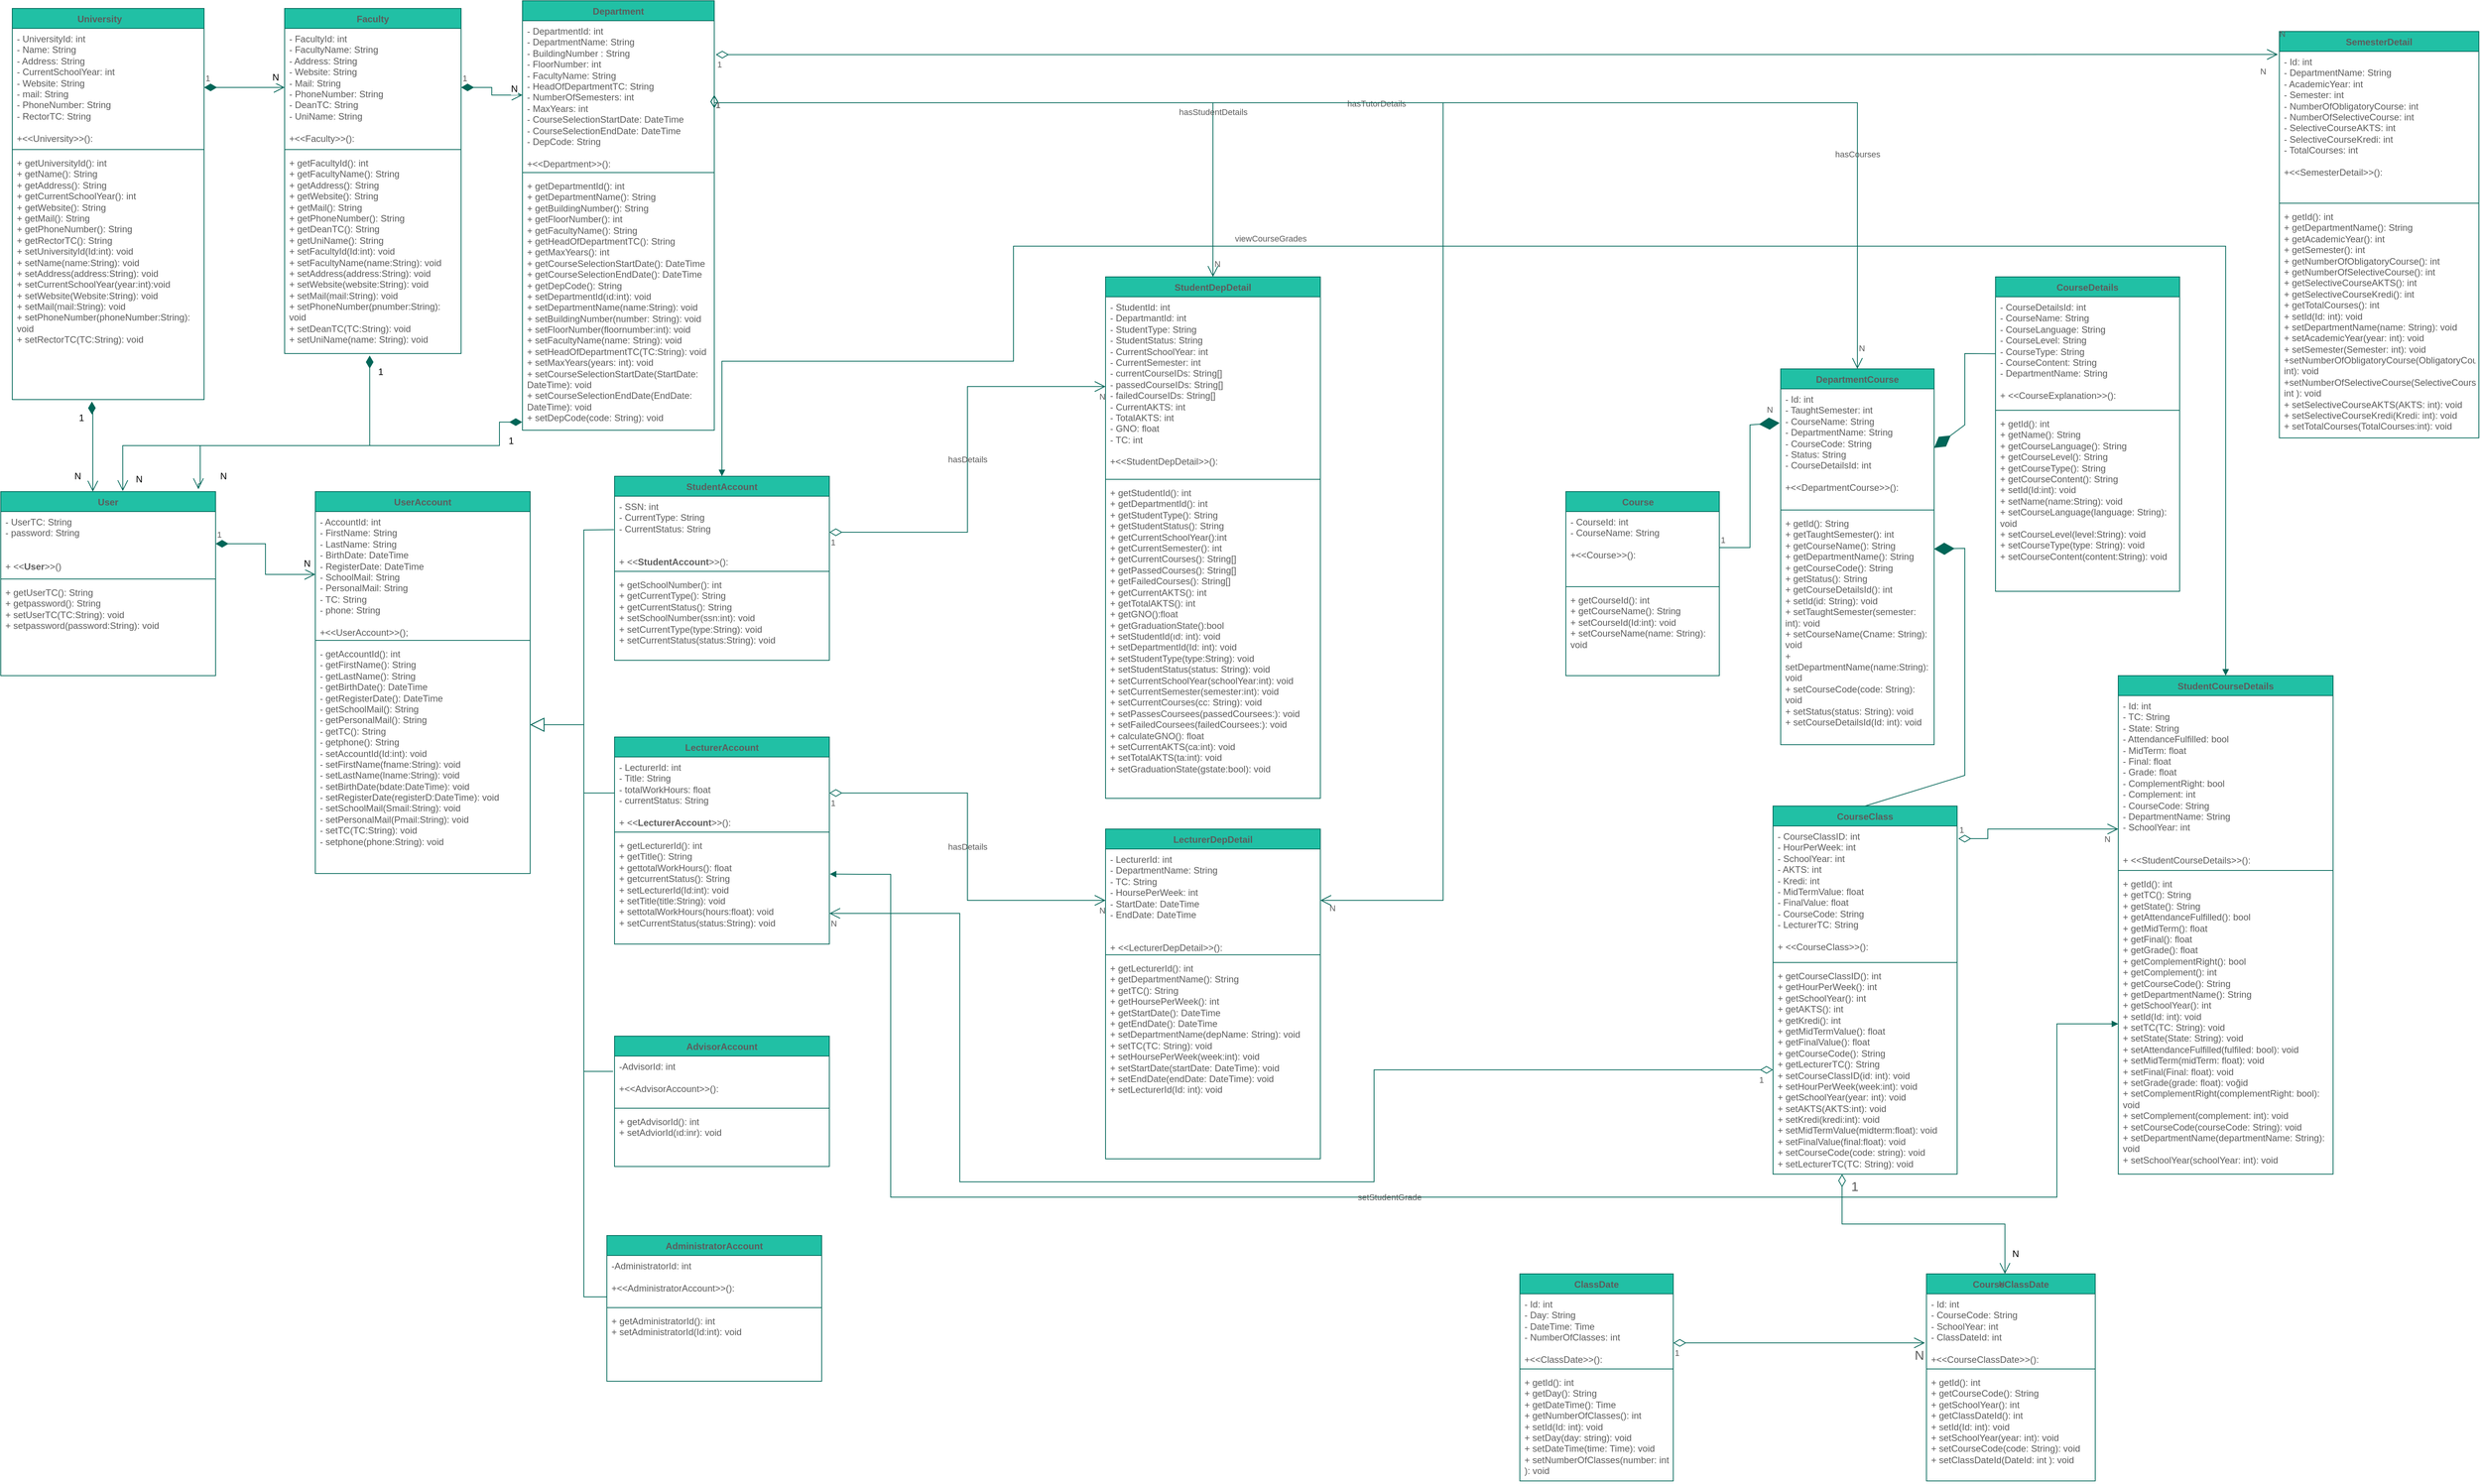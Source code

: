 <mxfile version="24.4.7" type="device">
  <diagram name="Page-1" id="0BDnvHmp4e41hQNBjY2y">
    <mxGraphModel dx="8235" dy="4195" grid="1" gridSize="10" guides="1" tooltips="1" connect="1" arrows="1" fold="1" page="1" pageScale="1" pageWidth="3300" pageHeight="2339" math="0" shadow="0">
      <root>
        <mxCell id="0" />
        <mxCell id="1" parent="0" />
        <mxCell id="uD7xro_-V_x7wngqfkr_-1" value="UserAccount" style="swimlane;fontStyle=1;align=center;verticalAlign=top;childLayout=stackLayout;horizontal=1;startSize=26;horizontalStack=0;resizeParent=1;resizeParentMax=0;resizeLast=0;collapsible=1;marginBottom=0;whiteSpace=wrap;html=1;labelBackgroundColor=none;fillColor=#21C0A5;strokeColor=#006658;fontColor=#5C5C5C;" parent="1" vertex="1">
          <mxGeometry x="450" y="640" width="280" height="498" as="geometry" />
        </mxCell>
        <mxCell id="uD7xro_-V_x7wngqfkr_-2" value="- AccountId: int&lt;div data-sider-select-id=&quot;4407d347-5827-4aab-94fe-731d5e60e205&quot;&gt;- FirstName: String&lt;br&gt;&lt;/div&gt;&lt;div data-sider-select-id=&quot;4407d347-5827-4aab-94fe-731d5e60e205&quot;&gt;- LastName: String&lt;br&gt;&lt;/div&gt;&lt;div&gt;- BirthDate: DateTime&lt;/div&gt;&lt;div&gt;- RegisterDate: DateTime&lt;/div&gt;&lt;div data-sider-select-id=&quot;62cc902e-5606-45ce-99e5-c4f5c0370c5b&quot;&gt;- SchoolMail: String&lt;/div&gt;&lt;div data-sider-select-id=&quot;62cc902e-5606-45ce-99e5-c4f5c0370c5b&quot;&gt;- PersonalMail: String&lt;br&gt;&lt;/div&gt;&lt;div data-sider-select-id=&quot;8bd549fe-1a7b-4c33-831f-a06e257aa104&quot;&gt;- TC: String&lt;/div&gt;&lt;div&gt;- phone: String&lt;/div&gt;&lt;div&gt;&lt;br&gt;&lt;/div&gt;&lt;div&gt;+&amp;lt;&amp;lt;UserAccount&amp;gt;&amp;gt;();&lt;/div&gt;" style="text;strokeColor=none;fillColor=none;align=left;verticalAlign=top;spacingLeft=4;spacingRight=4;overflow=hidden;rotatable=0;points=[[0,0.5],[1,0.5]];portConstraint=eastwest;whiteSpace=wrap;html=1;labelBackgroundColor=none;fontColor=#5C5C5C;" parent="uD7xro_-V_x7wngqfkr_-1" vertex="1">
          <mxGeometry y="26" width="280" height="164" as="geometry" />
        </mxCell>
        <mxCell id="uD7xro_-V_x7wngqfkr_-3" value="" style="line;strokeWidth=1;fillColor=none;align=left;verticalAlign=middle;spacingTop=-1;spacingLeft=3;spacingRight=3;rotatable=0;labelPosition=right;points=[];portConstraint=eastwest;strokeColor=#006658;labelBackgroundColor=none;fontColor=#5C5C5C;" parent="uD7xro_-V_x7wngqfkr_-1" vertex="1">
          <mxGeometry y="190" width="280" height="8" as="geometry" />
        </mxCell>
        <mxCell id="uD7xro_-V_x7wngqfkr_-4" value="&lt;div data-sider-select-id=&quot;fc361fc3-beb3-42de-9c12-508e2daf6551&quot;&gt;- getAccountId(): int&lt;div data-sider-select-id=&quot;4407d347-5827-4aab-94fe-731d5e60e205&quot;&gt;- getFirstName(): String&lt;br&gt;&lt;/div&gt;&lt;div data-sider-select-id=&quot;4407d347-5827-4aab-94fe-731d5e60e205&quot;&gt;- getLastName(): String&lt;br&gt;&lt;/div&gt;&lt;div data-sider-select-id=&quot;ebbecc61-d622-45bc-ba40-728edced9803&quot;&gt;- getBirthDate(): DateTime&lt;/div&gt;&lt;div&gt;- getRegisterDate(): DateTime&lt;/div&gt;&lt;div data-sider-select-id=&quot;62cc902e-5606-45ce-99e5-c4f5c0370c5b&quot;&gt;- getSchoolMail(): String&lt;/div&gt;&lt;div data-sider-select-id=&quot;62cc902e-5606-45ce-99e5-c4f5c0370c5b&quot;&gt;- getPersonalMail(): String&lt;br&gt;&lt;/div&gt;&lt;div data-sider-select-id=&quot;8bd549fe-1a7b-4c33-831f-a06e257aa104&quot;&gt;- getTC(): String&lt;/div&gt;&lt;div&gt;- getphone(): String&lt;/div&gt;&lt;div&gt;- setAccountId(Id:int): void&lt;div data-sider-select-id=&quot;4407d347-5827-4aab-94fe-731d5e60e205&quot;&gt;- setFirstName(fname:String): void&lt;br&gt;&lt;/div&gt;&lt;div data-sider-select-id=&quot;4407d347-5827-4aab-94fe-731d5e60e205&quot;&gt;- setLastName(lname:&lt;span style=&quot;background-color: initial;&quot;&gt;String&lt;/span&gt;&lt;span style=&quot;background-color: initial;&quot;&gt;): void&amp;nbsp;&lt;/span&gt;&lt;/div&gt;&lt;div&gt;- setBirthDate(bdate:DateTime): void&lt;/div&gt;&lt;div&gt;- setRegisterDate(registerD:DateTime): void&lt;/div&gt;&lt;div data-sider-select-id=&quot;62cc902e-5606-45ce-99e5-c4f5c0370c5b&quot;&gt;- setSchoolMail(Smail:String): void&lt;/div&gt;&lt;div data-sider-select-id=&quot;62cc902e-5606-45ce-99e5-c4f5c0370c5b&quot;&gt;- setPersonalMail(Pmail:String): void&lt;br&gt;&lt;/div&gt;&lt;div data-sider-select-id=&quot;8bd549fe-1a7b-4c33-831f-a06e257aa104&quot;&gt;- setTC(TC:String): void&lt;/div&gt;&lt;div&gt;- setphone(phone:String): void&lt;/div&gt;&lt;/div&gt;&lt;/div&gt;" style="text;strokeColor=none;fillColor=none;align=left;verticalAlign=top;spacingLeft=4;spacingRight=4;overflow=hidden;rotatable=0;points=[[0,0.5],[1,0.5]];portConstraint=eastwest;whiteSpace=wrap;html=1;labelBackgroundColor=none;fontColor=#5C5C5C;" parent="uD7xro_-V_x7wngqfkr_-1" vertex="1">
          <mxGeometry y="198" width="280" height="300" as="geometry" />
        </mxCell>
        <mxCell id="uD7xro_-V_x7wngqfkr_-5" value="StudentAccount" style="swimlane;fontStyle=1;align=center;verticalAlign=top;childLayout=stackLayout;horizontal=1;startSize=26;horizontalStack=0;resizeParent=1;resizeParentMax=0;resizeLast=0;collapsible=1;marginBottom=0;whiteSpace=wrap;html=1;labelBackgroundColor=none;fillColor=#21C0A5;strokeColor=#006658;fontColor=#5C5C5C;" parent="1" vertex="1">
          <mxGeometry x="840" y="620" width="280" height="240" as="geometry" />
        </mxCell>
        <mxCell id="uD7xro_-V_x7wngqfkr_-6" value="- SSN: int&lt;div&gt;- CurrentType: String&lt;br&gt;&lt;div&gt;- CurrentStatus: String&lt;/div&gt;&lt;/div&gt;&lt;div&gt;&lt;br&gt;&lt;/div&gt;&lt;div&gt;&lt;br&gt;&lt;/div&gt;&lt;div&gt;&lt;div data-sider-select-id=&quot;f8b6bf96-1f82-4704-bffa-21a5291a859a&quot;&gt;+ &amp;lt;&amp;lt;&lt;b&gt;StudentAccount&lt;/b&gt;&amp;gt;&amp;gt;():&lt;/div&gt;&lt;div&gt;&lt;br&gt;&lt;/div&gt;&lt;div&gt;&lt;/div&gt;&lt;/div&gt;" style="text;strokeColor=none;fillColor=none;align=left;verticalAlign=top;spacingLeft=4;spacingRight=4;overflow=hidden;rotatable=0;points=[[0,0.5],[1,0.5]];portConstraint=eastwest;whiteSpace=wrap;html=1;labelBackgroundColor=none;fontColor=#5C5C5C;" parent="uD7xro_-V_x7wngqfkr_-5" vertex="1">
          <mxGeometry y="26" width="280" height="94" as="geometry" />
        </mxCell>
        <mxCell id="uD7xro_-V_x7wngqfkr_-7" value="" style="line;strokeWidth=1;fillColor=none;align=left;verticalAlign=middle;spacingTop=-1;spacingLeft=3;spacingRight=3;rotatable=0;labelPosition=right;points=[];portConstraint=eastwest;strokeColor=#006658;labelBackgroundColor=none;fontColor=#5C5C5C;" parent="uD7xro_-V_x7wngqfkr_-5" vertex="1">
          <mxGeometry y="120" width="280" height="8" as="geometry" />
        </mxCell>
        <mxCell id="uD7xro_-V_x7wngqfkr_-8" value="&lt;div data-sider-select-id=&quot;9579f348-93ef-4612-93f1-10a2e39cf560&quot;&gt;&lt;span data-sider-select-id=&quot;e6eb32f3-9053-436c-8327-b952fa71b113&quot; style=&quot;background-color: initial;&quot;&gt;+ getSchoolNumber(): int&lt;/span&gt;&lt;br&gt;&lt;/div&gt;&lt;div data-sider-select-id=&quot;9579f348-93ef-4612-93f1-10a2e39cf560&quot;&gt;&lt;span data-sider-select-id=&quot;e6eb32f3-9053-436c-8327-b952fa71b113&quot; style=&quot;background-color: initial;&quot;&gt;+ getCurrentType(): String&lt;br&gt;&lt;/span&gt;&lt;/div&gt;&lt;div data-sider-select-id=&quot;9579f348-93ef-4612-93f1-10a2e39cf560&quot;&gt;&lt;span data-sider-select-id=&quot;e6eb32f3-9053-436c-8327-b952fa71b113&quot; style=&quot;background-color: initial;&quot;&gt;+ getCurrentStatus&lt;/span&gt;&lt;span data-sider-select-id=&quot;45852cec-4f67-484b-836b-3af9b6361191&quot; style=&quot;background-color: initial;&quot;&gt;(): String&lt;/span&gt;&lt;/div&gt;&lt;div&gt;&lt;div data-sider-select-id=&quot;2276f474-3722-45e2-a050-777a0efd1eee&quot;&gt;+ setSchoolNumber(ssn:int): void&lt;/div&gt;&lt;div&gt;&lt;div data-sider-select-id=&quot;2276f474-3722-45e2-a050-777a0efd1eee&quot;&gt;+ setCurrentType(type:String): void&lt;/div&gt;&lt;/div&gt;&lt;div data-sider-select-id=&quot;2276f474-3722-45e2-a050-777a0efd1eee&quot;&gt;&lt;div data-sider-select-id=&quot;2276f474-3722-45e2-a050-777a0efd1eee&quot;&gt;+ setCurrentStatus(status:String): void&lt;/div&gt;&lt;/div&gt;&lt;div&gt;&lt;div&gt;&lt;div&gt;&lt;br&gt;&lt;/div&gt;&lt;/div&gt;&lt;div&gt;&lt;br&gt;&lt;/div&gt;&lt;/div&gt;&lt;/div&gt;" style="text;strokeColor=none;fillColor=none;align=left;verticalAlign=top;spacingLeft=4;spacingRight=4;overflow=hidden;rotatable=0;points=[[0,0.5],[1,0.5]];portConstraint=eastwest;whiteSpace=wrap;html=1;labelBackgroundColor=none;fontColor=#5C5C5C;" parent="uD7xro_-V_x7wngqfkr_-5" vertex="1">
          <mxGeometry y="128" width="280" height="112" as="geometry" />
        </mxCell>
        <mxCell id="uD7xro_-V_x7wngqfkr_-9" value="" style="endArrow=block;endSize=16;endFill=0;html=1;rounded=0;exitX=-0.003;exitY=0.464;exitDx=0;exitDy=0;labelBackgroundColor=none;strokeColor=#006658;fontColor=default;exitPerimeter=0;" parent="1" source="uD7xro_-V_x7wngqfkr_-6" edge="1">
          <mxGeometry width="160" relative="1" as="geometry">
            <mxPoint x="300" y="1260" as="sourcePoint" />
            <mxPoint x="730" y="944" as="targetPoint" />
            <Array as="points">
              <mxPoint x="800" y="690" />
              <mxPoint x="800" y="700" />
              <mxPoint x="800" y="944" />
            </Array>
          </mxGeometry>
        </mxCell>
        <mxCell id="uD7xro_-V_x7wngqfkr_-10" value="Course&lt;span style=&quot;white-space: pre;&quot;&gt;&#x9;&lt;/span&gt;" style="swimlane;fontStyle=1;align=center;verticalAlign=top;childLayout=stackLayout;horizontal=1;startSize=26;horizontalStack=0;resizeParent=1;resizeParentMax=0;resizeLast=0;collapsible=1;marginBottom=0;whiteSpace=wrap;html=1;labelBackgroundColor=none;fillColor=#21C0A5;strokeColor=#006658;fontColor=#5C5C5C;" parent="1" vertex="1">
          <mxGeometry x="2080" y="640" width="200" height="240" as="geometry" />
        </mxCell>
        <mxCell id="uD7xro_-V_x7wngqfkr_-11" value="&lt;div data-sider-select-id=&quot;5978899b-74d0-4c04-8e9b-4e08adf89fae&quot;&gt;&lt;div data-sider-select-id=&quot;5978899b-74d0-4c04-8e9b-4e08adf89fae&quot;&gt;- CourseId: int&lt;/div&gt;&lt;div data-sider-select-id=&quot;5978899b-74d0-4c04-8e9b-4e08adf89fae&quot;&gt;- CourseName: String&lt;/div&gt;&lt;div data-sider-select-id=&quot;5978899b-74d0-4c04-8e9b-4e08adf89fae&quot;&gt;&lt;br&gt;&lt;/div&gt;&lt;div data-sider-select-id=&quot;5978899b-74d0-4c04-8e9b-4e08adf89fae&quot;&gt;+&amp;lt;&amp;lt;Course&amp;gt;&amp;gt;():&lt;/div&gt;&lt;/div&gt;" style="text;strokeColor=none;fillColor=none;align=left;verticalAlign=top;spacingLeft=4;spacingRight=4;overflow=hidden;rotatable=0;points=[[0,0.5],[1,0.5]];portConstraint=eastwest;whiteSpace=wrap;html=1;labelBackgroundColor=none;fontColor=#5C5C5C;" parent="uD7xro_-V_x7wngqfkr_-10" vertex="1">
          <mxGeometry y="26" width="200" height="94" as="geometry" />
        </mxCell>
        <mxCell id="uD7xro_-V_x7wngqfkr_-12" value="" style="line;strokeWidth=1;fillColor=none;align=left;verticalAlign=middle;spacingTop=-1;spacingLeft=3;spacingRight=3;rotatable=0;labelPosition=right;points=[];portConstraint=eastwest;strokeColor=#006658;labelBackgroundColor=none;fontColor=#5C5C5C;" parent="uD7xro_-V_x7wngqfkr_-10" vertex="1">
          <mxGeometry y="120" width="200" height="8" as="geometry" />
        </mxCell>
        <mxCell id="uD7xro_-V_x7wngqfkr_-13" value="&lt;div data-sider-select-id=&quot;ffde2987-56f6-4ef2-abc0-418806fd4a39&quot;&gt;&lt;div&gt;&lt;div data-sider-select-id=&quot;3898fbe6-ce9d-4953-abf0-0c6ae0f247ed&quot;&gt;+ getCourseId(): int&lt;/div&gt;&lt;/div&gt;&lt;div data-sider-select-id=&quot;3898fbe6-ce9d-4953-abf0-0c6ae0f247ed&quot;&gt;+ getCourseName(): String&lt;br&gt;&lt;/div&gt;&lt;div data-sider-select-id=&quot;1661848b-26b4-4908-b4a5-7f36f9df768b&quot;&gt;+ setCourseId(Id:int): void&lt;/div&gt;&lt;div data-sider-select-id=&quot;1661848b-26b4-4908-b4a5-7f36f9df768b&quot;&gt;+ setCourseName(name: String): void&lt;/div&gt;&lt;/div&gt;" style="text;strokeColor=none;fillColor=none;align=left;verticalAlign=top;spacingLeft=4;spacingRight=4;overflow=hidden;rotatable=0;points=[[0,0.5],[1,0.5]];portConstraint=eastwest;whiteSpace=wrap;html=1;labelBackgroundColor=none;fontColor=#5C5C5C;" parent="uD7xro_-V_x7wngqfkr_-10" vertex="1">
          <mxGeometry y="128" width="200" height="112" as="geometry" />
        </mxCell>
        <mxCell id="uD7xro_-V_x7wngqfkr_-14" value="LecturerAccount" style="swimlane;fontStyle=1;align=center;verticalAlign=top;childLayout=stackLayout;horizontal=1;startSize=26;horizontalStack=0;resizeParent=1;resizeParentMax=0;resizeLast=0;collapsible=1;marginBottom=0;whiteSpace=wrap;html=1;labelBackgroundColor=none;fillColor=#21C0A5;strokeColor=#006658;fontColor=#5C5C5C;" parent="1" vertex="1">
          <mxGeometry x="840" y="960" width="280" height="270" as="geometry" />
        </mxCell>
        <mxCell id="uD7xro_-V_x7wngqfkr_-15" value="&lt;div data-sider-select-id=&quot;4d326a96-2382-415f-a6bb-c2fde661ef08&quot;&gt;- LecturerId: int&lt;/div&gt;&lt;div data-sider-select-id=&quot;4d326a96-2382-415f-a6bb-c2fde661ef08&quot;&gt;- Title: String&lt;/div&gt;&lt;div&gt;- totalWorkHours: float&lt;/div&gt;&lt;div&gt;- currentStatus: String&lt;/div&gt;&lt;div&gt;&lt;br&gt;&lt;/div&gt;&lt;div style=&quot;text-align: center;&quot; data-sider-select-id=&quot;9792b44d-cd1b-466a-9594-d1616cbe702e&quot;&gt;+ &amp;lt;&amp;lt;&lt;b&gt;LecturerAccount&lt;/b&gt;&amp;gt;&amp;gt;():&lt;br&gt;&lt;/div&gt;" style="text;strokeColor=none;fillColor=none;align=left;verticalAlign=top;spacingLeft=4;spacingRight=4;overflow=hidden;rotatable=0;points=[[0,0.5],[1,0.5]];portConstraint=eastwest;whiteSpace=wrap;html=1;labelBackgroundColor=none;fontColor=#5C5C5C;" parent="uD7xro_-V_x7wngqfkr_-14" vertex="1">
          <mxGeometry y="26" width="280" height="94" as="geometry" />
        </mxCell>
        <mxCell id="uD7xro_-V_x7wngqfkr_-16" value="" style="line;strokeWidth=1;fillColor=none;align=left;verticalAlign=middle;spacingTop=-1;spacingLeft=3;spacingRight=3;rotatable=0;labelPosition=right;points=[];portConstraint=eastwest;strokeColor=#006658;labelBackgroundColor=none;fontColor=#5C5C5C;" parent="uD7xro_-V_x7wngqfkr_-14" vertex="1">
          <mxGeometry y="120" width="280" height="8" as="geometry" />
        </mxCell>
        <mxCell id="uD7xro_-V_x7wngqfkr_-17" value="&lt;div data-sider-select-id=&quot;7ed6d980-ada8-49a5-824a-b7450c590605&quot;&gt;+ getLecturerId(): int&lt;/div&gt;&lt;div&gt;&lt;div data-sider-select-id=&quot;8a5ae485-e85c-40d8-8f97-bdb0fd88e50f&quot;&gt;+ getTitle(): String&lt;/div&gt;&lt;div data-sider-select-id=&quot;8a5ae485-e85c-40d8-8f97-bdb0fd88e50f&quot;&gt;+ gettotalWorkHours(): float&lt;br&gt;&lt;/div&gt;&lt;div data-sider-select-id=&quot;8a5ae485-e85c-40d8-8f97-bdb0fd88e50f&quot;&gt;+ getcurrentStatus(): String&lt;br&gt;&lt;/div&gt;&lt;div data-sider-select-id=&quot;8b940148-cc8c-4c78-9da0-aa4d0f199412&quot;&gt;+ setLecturerId(Id:int): void&lt;/div&gt;&lt;div data-sider-select-id=&quot;8b940148-cc8c-4c78-9da0-aa4d0f199412&quot;&gt;&lt;div data-sider-select-id=&quot;8b940148-cc8c-4c78-9da0-aa4d0f199412&quot;&gt;+ setTitle(title:String): void&lt;/div&gt;&lt;/div&gt;&lt;div&gt;&lt;div data-sider-select-id=&quot;8b940148-cc8c-4c78-9da0-aa4d0f199412&quot;&gt;+ settotalWorkHours(hours:float): void&lt;/div&gt;&lt;/div&gt;&lt;div&gt;&lt;div data-sider-select-id=&quot;8b940148-cc8c-4c78-9da0-aa4d0f199412&quot;&gt;+ setCurrentStatus(status:String): void&lt;/div&gt;&lt;/div&gt;&lt;div data-sider-select-id=&quot;d4a23084-695c-49fa-9fc9-a5fa70519a9f&quot;&gt;&lt;div&gt;&lt;br&gt;&lt;/div&gt;&lt;div&gt;&lt;br&gt;&lt;/div&gt;&lt;/div&gt;&lt;/div&gt;" style="text;strokeColor=none;fillColor=none;align=left;verticalAlign=top;spacingLeft=4;spacingRight=4;overflow=hidden;rotatable=0;points=[[0,0.5],[1,0.5]];portConstraint=eastwest;whiteSpace=wrap;html=1;labelBackgroundColor=none;fontColor=#5C5C5C;" parent="uD7xro_-V_x7wngqfkr_-14" vertex="1">
          <mxGeometry y="128" width="280" height="142" as="geometry" />
        </mxCell>
        <mxCell id="uD7xro_-V_x7wngqfkr_-18" value="CourseClass" style="swimlane;fontStyle=1;align=center;verticalAlign=top;childLayout=stackLayout;horizontal=1;startSize=26;horizontalStack=0;resizeParent=1;resizeParentMax=0;resizeLast=0;collapsible=1;marginBottom=0;whiteSpace=wrap;html=1;labelBackgroundColor=none;fillColor=#21C0A5;strokeColor=#006658;fontColor=#5C5C5C;" parent="1" vertex="1">
          <mxGeometry x="2350" y="1050" width="240" height="480" as="geometry" />
        </mxCell>
        <mxCell id="uD7xro_-V_x7wngqfkr_-19" value="&lt;div data-sider-select-id=&quot;cefdf3b2-4a4a-4cc3-99c5-c6ec74dd2386&quot;&gt;- CourseClassID: int&lt;/div&gt;&lt;div data-sider-select-id=&quot;cefdf3b2-4a4a-4cc3-99c5-c6ec74dd2386&quot;&gt;&lt;span style=&quot;background-color: initial;&quot;&gt;- HourPerWeek: int&lt;/span&gt;&lt;/div&gt;&lt;div data-sider-select-id=&quot;cefdf3b2-4a4a-4cc3-99c5-c6ec74dd2386&quot;&gt;- SchoolYear: int&lt;/div&gt;&lt;div data-sider-select-id=&quot;9210febe-e40b-4ce6-a575-9c0851d9879f&quot;&gt;- AKTS: int&lt;/div&gt;&lt;div data-sider-select-id=&quot;9210febe-e40b-4ce6-a575-9c0851d9879f&quot;&gt;- Kredi: int&lt;/div&gt;&lt;div data-sider-select-id=&quot;9210febe-e40b-4ce6-a575-9c0851d9879f&quot;&gt;- MidTermValue: float&lt;/div&gt;&lt;div data-sider-select-id=&quot;9210febe-e40b-4ce6-a575-9c0851d9879f&quot;&gt;- FinalValue: float&lt;/div&gt;&lt;div data-sider-select-id=&quot;9210febe-e40b-4ce6-a575-9c0851d9879f&quot;&gt;- CourseCode: String&lt;/div&gt;&lt;div data-sider-select-id=&quot;9210febe-e40b-4ce6-a575-9c0851d9879f&quot;&gt;- LecturerTC: String&lt;/div&gt;&lt;div data-sider-select-id=&quot;9210febe-e40b-4ce6-a575-9c0851d9879f&quot;&gt;&lt;br&gt;&lt;/div&gt;&lt;div data-sider-select-id=&quot;9210febe-e40b-4ce6-a575-9c0851d9879f&quot;&gt;+ &amp;lt;&amp;lt;CourseClass&amp;gt;&amp;gt;():&lt;/div&gt;" style="text;strokeColor=none;fillColor=none;align=left;verticalAlign=top;spacingLeft=4;spacingRight=4;overflow=hidden;rotatable=0;points=[[0,0.5],[1,0.5]];portConstraint=eastwest;whiteSpace=wrap;html=1;labelBackgroundColor=none;fontColor=#5C5C5C;" parent="uD7xro_-V_x7wngqfkr_-18" vertex="1">
          <mxGeometry y="26" width="240" height="174" as="geometry" />
        </mxCell>
        <mxCell id="uD7xro_-V_x7wngqfkr_-20" value="" style="line;strokeWidth=1;fillColor=none;align=left;verticalAlign=middle;spacingTop=-1;spacingLeft=3;spacingRight=3;rotatable=0;labelPosition=right;points=[];portConstraint=eastwest;strokeColor=#006658;labelBackgroundColor=none;fontColor=#5C5C5C;" parent="uD7xro_-V_x7wngqfkr_-18" vertex="1">
          <mxGeometry y="200" width="240" height="8" as="geometry" />
        </mxCell>
        <mxCell id="uD7xro_-V_x7wngqfkr_-21" value="&lt;div&gt;&lt;div data-sider-select-id=&quot;cefdf3b2-4a4a-4cc3-99c5-c6ec74dd2386&quot;&gt;+ getCourseClassID(): int&lt;br&gt;&lt;/div&gt;&lt;div data-sider-select-id=&quot;9210febe-e40b-4ce6-a575-9c0851d9879f&quot;&gt;+ getHourPerWeek(): int&lt;/div&gt;&lt;div data-sider-select-id=&quot;9210febe-e40b-4ce6-a575-9c0851d9879f&quot;&gt;&lt;div data-sider-select-id=&quot;9210febe-e40b-4ce6-a575-9c0851d9879f&quot;&gt;+ getSchoolYear(): int&lt;/div&gt;&lt;/div&gt;&lt;div data-sider-select-id=&quot;9210febe-e40b-4ce6-a575-9c0851d9879f&quot;&gt;+ getAKTS(): int&lt;/div&gt;&lt;div data-sider-select-id=&quot;9210febe-e40b-4ce6-a575-9c0851d9879f&quot;&gt;+ getKredi(): int&lt;/div&gt;&lt;div data-sider-select-id=&quot;9210febe-e40b-4ce6-a575-9c0851d9879f&quot;&gt;+ getMidTermValue(): float&lt;/div&gt;&lt;div data-sider-select-id=&quot;9210febe-e40b-4ce6-a575-9c0851d9879f&quot;&gt;+ getFinalValue(): float&lt;/div&gt;&lt;/div&gt;&lt;div data-sider-select-id=&quot;9210febe-e40b-4ce6-a575-9c0851d9879f&quot;&gt;+ get&lt;span style=&quot;background-color: initial;&quot;&gt;CourseCode(): String&lt;/span&gt;&lt;/div&gt;&lt;div data-sider-select-id=&quot;9210febe-e40b-4ce6-a575-9c0851d9879f&quot;&gt;+ getLecturerTC(): String&lt;/div&gt;&lt;div data-sider-select-id=&quot;9210febe-e40b-4ce6-a575-9c0851d9879f&quot;&gt;&lt;div data-sider-select-id=&quot;cefdf3b2-4a4a-4cc3-99c5-c6ec74dd2386&quot;&gt;+ setCourseClassID(id: int): void&lt;br&gt;&lt;/div&gt;&lt;div data-sider-select-id=&quot;9210febe-e40b-4ce6-a575-9c0851d9879f&quot;&gt;+ setHourPerWeek(week:int): void&lt;/div&gt;&lt;div data-sider-select-id=&quot;9210febe-e40b-4ce6-a575-9c0851d9879f&quot;&gt;+ getSchoolYear(year: int): void&lt;br&gt;&lt;/div&gt;&lt;div data-sider-select-id=&quot;9210febe-e40b-4ce6-a575-9c0851d9879f&quot;&gt;+ setAKTS(AKTS:int): void&lt;/div&gt;&lt;div data-sider-select-id=&quot;9210febe-e40b-4ce6-a575-9c0851d9879f&quot;&gt;+ setKredi(kredi:int): void&lt;/div&gt;&lt;div data-sider-select-id=&quot;9210febe-e40b-4ce6-a575-9c0851d9879f&quot;&gt;+ setMidTermValue(midterm:float): void&lt;/div&gt;&lt;div data-sider-select-id=&quot;9210febe-e40b-4ce6-a575-9c0851d9879f&quot;&gt;+ setFinalValue(final:float): void&lt;/div&gt;&lt;div data-sider-select-id=&quot;9210febe-e40b-4ce6-a575-9c0851d9879f&quot;&gt;+ set&lt;span style=&quot;background-color: initial;&quot;&gt;CourseCode(code: string): void&lt;/span&gt;&lt;br&gt;&lt;/div&gt;&lt;div data-sider-select-id=&quot;9210febe-e40b-4ce6-a575-9c0851d9879f&quot;&gt;+ setLecturerTC(TC: String): void&lt;span style=&quot;background-color: initial;&quot;&gt;&lt;br&gt;&lt;/span&gt;&lt;/div&gt;&lt;/div&gt;" style="text;strokeColor=none;fillColor=none;align=left;verticalAlign=top;spacingLeft=4;spacingRight=4;overflow=hidden;rotatable=0;points=[[0,0.5],[1,0.5]];portConstraint=eastwest;whiteSpace=wrap;html=1;labelBackgroundColor=none;fontColor=#5C5C5C;" parent="uD7xro_-V_x7wngqfkr_-18" vertex="1">
          <mxGeometry y="208" width="240" height="272" as="geometry" />
        </mxCell>
        <mxCell id="uD7xro_-V_x7wngqfkr_-22" value="" style="endArrow=block;endSize=16;endFill=0;html=1;rounded=0;exitX=0;exitY=0.5;exitDx=0;exitDy=0;labelBackgroundColor=none;strokeColor=#006658;fontColor=default;" parent="1" source="uD7xro_-V_x7wngqfkr_-15" edge="1">
          <mxGeometry width="160" relative="1" as="geometry">
            <mxPoint x="919" y="1220" as="sourcePoint" />
            <mxPoint x="730" y="944" as="targetPoint" />
            <Array as="points">
              <mxPoint x="800" y="1033" />
              <mxPoint x="800" y="944" />
            </Array>
          </mxGeometry>
        </mxCell>
        <mxCell id="uD7xro_-V_x7wngqfkr_-23" value="StudentDepDetail" style="swimlane;fontStyle=1;align=center;verticalAlign=top;childLayout=stackLayout;horizontal=1;startSize=26;horizontalStack=0;resizeParent=1;resizeParentMax=0;resizeLast=0;collapsible=1;marginBottom=0;whiteSpace=wrap;html=1;labelBackgroundColor=none;fillColor=#21C0A5;strokeColor=#006658;fontColor=#5C5C5C;" parent="1" vertex="1">
          <mxGeometry x="1480" y="360" width="280" height="680" as="geometry" />
        </mxCell>
        <mxCell id="uD7xro_-V_x7wngqfkr_-24" value="&lt;div data-sider-select-id=&quot;f96e78ef-f11c-45f9-8aa7-045c808922df&quot;&gt;- StudentId: int&lt;/div&gt;&lt;div&gt;- DepartmantId: int&lt;/div&gt;&lt;div&gt;- StudentType: String&lt;/div&gt;&lt;div&gt;- StudentStatus: String&lt;/div&gt;&lt;div&gt;- CurrentSchoolYear: int&lt;/div&gt;&lt;div&gt;- CurrentSemester: int&lt;/div&gt;- currentCourseIDs: String[]&lt;div&gt;- passedCourseIDs: String[]&lt;/div&gt;&lt;div&gt;- failedCourseIDs: String[]&lt;/div&gt;&lt;div&gt;&lt;span style=&quot;background-color: initial;&quot;&gt;- CurrentAKTS: int&lt;/span&gt;&lt;br&gt;&lt;/div&gt;&lt;div&gt;- TotalAKTS: int&lt;/div&gt;&lt;div&gt;&lt;div&gt;&lt;span style=&quot;background-color: initial;&quot;&gt;- GNO: float&lt;/span&gt;&lt;/div&gt;&lt;/div&gt;&lt;div&gt;&lt;span style=&quot;background-color: initial;&quot;&gt;- TC: int&lt;/span&gt;&lt;/div&gt;&lt;div&gt;&lt;span style=&quot;background-color: initial;&quot;&gt;&lt;br&gt;&lt;/span&gt;&lt;/div&gt;&lt;div&gt;+&amp;lt;&amp;lt;StudentDepDetail&amp;gt;&amp;gt;():&lt;/div&gt;" style="text;strokeColor=none;fillColor=none;align=left;verticalAlign=top;spacingLeft=4;spacingRight=4;overflow=hidden;rotatable=0;points=[[0,0.5],[1,0.5]];portConstraint=eastwest;whiteSpace=wrap;html=1;labelBackgroundColor=none;fontColor=#5C5C5C;" parent="uD7xro_-V_x7wngqfkr_-23" vertex="1">
          <mxGeometry y="26" width="280" height="234" as="geometry" />
        </mxCell>
        <mxCell id="uD7xro_-V_x7wngqfkr_-25" value="" style="line;strokeWidth=1;fillColor=none;align=left;verticalAlign=middle;spacingTop=-1;spacingLeft=3;spacingRight=3;rotatable=0;labelPosition=right;points=[];portConstraint=eastwest;strokeColor=#006658;labelBackgroundColor=none;fontColor=#5C5C5C;" parent="uD7xro_-V_x7wngqfkr_-23" vertex="1">
          <mxGeometry y="260" width="280" height="8" as="geometry" />
        </mxCell>
        <mxCell id="uD7xro_-V_x7wngqfkr_-26" value="&lt;div data-sider-select-id=&quot;092efe05-998f-40f3-99b7-d98213badddd&quot;&gt;&lt;div data-sider-select-id=&quot;092efe05-998f-40f3-99b7-d98213badddd&quot;&gt;&lt;span style=&quot;background-color: initial;&quot;&gt;+ getStudentId(): int&lt;/span&gt;&lt;br&gt;&lt;/div&gt;&lt;div&gt;+ getDepartmentId(): int&lt;br&gt;&lt;/div&gt;&lt;div&gt;+ getStudentType(): String&lt;/div&gt;&lt;div&gt;+ getStudentStatus(): String&lt;/div&gt;&lt;div&gt;+ getCurrentSchoolYear():int&lt;br&gt;&lt;/div&gt;&lt;div&gt;+ getCurrentSemester(): int&lt;/div&gt;&lt;div&gt;+ getCurrentCourses(): String[]&lt;/div&gt;&lt;div&gt;+ getPassedCourses(): String[]&lt;/div&gt;&lt;div&gt;+ getFailedCourses(): String[]&lt;/div&gt;&lt;div&gt;&lt;div&gt;&lt;span style=&quot;background-color: initial;&quot;&gt;+ getCurrentAKTS(): int&lt;/span&gt;&lt;/div&gt;&lt;div&gt;&lt;span style=&quot;background-color: initial;&quot;&gt;+ getTotalAKTS(): int&lt;/span&gt;&lt;/div&gt;&lt;/div&gt;&lt;div&gt;+ getGNO():float&lt;/div&gt;&lt;div&gt;+ getGraduationState():bool&lt;/div&gt;&lt;div&gt;+ setStudentId(ıd: int): void&lt;br&gt;&lt;/div&gt;&lt;div&gt;+ setDepartmentId(Id: int): void&lt;/div&gt;&lt;div&gt;+ setStudentType(type:String): void&lt;/div&gt;&lt;div&gt;+ setStudentStatus(status: String): void&lt;/div&gt;&lt;div&gt;&lt;div&gt;&lt;div&gt;+ setCurrentSchoolYear(schoolYear&lt;span style=&quot;background-color: initial;&quot;&gt;:int&lt;/span&gt;&lt;span style=&quot;background-color: initial;&quot;&gt;): void&lt;/span&gt;&lt;/div&gt;&lt;div&gt;+ setCurrentSemester(semester&lt;span style=&quot;background-color: initial;&quot;&gt;:int&lt;/span&gt;&lt;span style=&quot;background-color: initial;&quot;&gt;)&lt;/span&gt;&lt;span style=&quot;background-color: initial;&quot;&gt;: void&lt;/span&gt;&lt;/div&gt;&lt;/div&gt;&lt;div&gt;+ setCurrentCourses(cc: String)&lt;span style=&quot;background-color: initial;&quot;&gt;: void&lt;/span&gt;&lt;/div&gt;&lt;div&gt;+ setPassesCoursees(passedCoursees:)&lt;span style=&quot;background-color: initial;&quot;&gt;: void&lt;/span&gt;&lt;/div&gt;&lt;div&gt;+ setFailedCoursees(failedCoursees:): void&lt;/div&gt;&lt;/div&gt;&lt;div&gt;+ calculateGNO(): float&lt;/div&gt;&lt;div&gt;&lt;span style=&quot;background-color: initial;&quot;&gt;+ setCurrentAKTS(ca:&lt;/span&gt;&lt;span style=&quot;background-color: initial;&quot;&gt;int&lt;/span&gt;&lt;span style=&quot;background-color: initial;&quot;&gt;)&lt;/span&gt;&lt;span style=&quot;background-color: initial;&quot;&gt;: void&lt;/span&gt;&lt;/div&gt;&lt;div&gt;&lt;span style=&quot;background-color: initial;&quot;&gt;+ setTotalAKTS(ta:&lt;/span&gt;&lt;span style=&quot;background-color: initial;&quot;&gt;int&lt;/span&gt;&lt;span style=&quot;background-color: initial;&quot;&gt;)&lt;/span&gt;&lt;span style=&quot;background-color: initial;&quot;&gt;: void&lt;/span&gt;&lt;/div&gt;&lt;div&gt;&lt;span style=&quot;background-color: initial;&quot;&gt;+ s&lt;/span&gt;etGraduationState&lt;span style=&quot;background-color: initial;&quot;&gt;(gstate:bool): void&lt;/span&gt;&lt;/div&gt;&lt;/div&gt;" style="text;strokeColor=none;fillColor=none;align=left;verticalAlign=top;spacingLeft=4;spacingRight=4;overflow=hidden;rotatable=0;points=[[0,0.5],[1,0.5]];portConstraint=eastwest;whiteSpace=wrap;html=1;labelBackgroundColor=none;fontColor=#5C5C5C;" parent="uD7xro_-V_x7wngqfkr_-23" vertex="1">
          <mxGeometry y="268" width="280" height="412" as="geometry" />
        </mxCell>
        <mxCell id="uD7xro_-V_x7wngqfkr_-27" value="CourseDetails" style="swimlane;fontStyle=1;align=center;verticalAlign=top;childLayout=stackLayout;horizontal=1;startSize=26;horizontalStack=0;resizeParent=1;resizeParentMax=0;resizeLast=0;collapsible=1;marginBottom=0;whiteSpace=wrap;html=1;labelBackgroundColor=none;fillColor=#21C0A5;strokeColor=#006658;fontColor=#5C5C5C;" parent="1" vertex="1">
          <mxGeometry x="2640" y="360" width="240" height="410" as="geometry" />
        </mxCell>
        <mxCell id="uD7xro_-V_x7wngqfkr_-28" value="&lt;div data-sider-select-id=&quot;e7e1b125-0d95-4fcf-bffc-712faa0a1368&quot;&gt;&lt;div data-sider-select-id=&quot;e7e1b125-0d95-4fcf-bffc-712faa0a1368&quot;&gt;- CourseDetailsId: int&lt;/div&gt;- CourseName: String&lt;div data-sider-select-id=&quot;9587d084-6dbc-48fc-8ab2-5a5a3cc5068d&quot;&gt;- CourseLanguage: String&lt;div data-sider-select-id=&quot;2bb0a533-ba01-4e8d-858a-650f5f708753&quot;&gt;- CourseLevel: String&lt;/div&gt;&lt;div data-sider-select-id=&quot;0b21a946-96f5-46fe-a833-912b8067c0aa&quot;&gt;- CourseType: String&lt;/div&gt;&lt;div data-sider-select-id=&quot;4fda2e25-c6ac-423b-8773-eb0bc57503a6&quot;&gt;- CourseContent: String&lt;/div&gt;&lt;/div&gt;&lt;div data-sider-select-id=&quot;7a4aff4a-74e6-4f9e-8e1c-4c7da53a5fc5&quot;&gt;- DepartmentName: String&lt;/div&gt;&lt;div&gt;&lt;br&gt;&lt;/div&gt;&lt;div&gt;+ &amp;lt;&amp;lt;CourseExplanation&amp;gt;&amp;gt;():&lt;/div&gt;&lt;/div&gt;" style="text;strokeColor=none;fillColor=none;align=left;verticalAlign=top;spacingLeft=4;spacingRight=4;overflow=hidden;rotatable=0;points=[[0,0.5],[1,0.5]];portConstraint=eastwest;whiteSpace=wrap;html=1;labelBackgroundColor=none;fontColor=#5C5C5C;" parent="uD7xro_-V_x7wngqfkr_-27" vertex="1">
          <mxGeometry y="26" width="240" height="144" as="geometry" />
        </mxCell>
        <mxCell id="uD7xro_-V_x7wngqfkr_-29" value="" style="line;strokeWidth=1;fillColor=none;align=left;verticalAlign=middle;spacingTop=-1;spacingLeft=3;spacingRight=3;rotatable=0;labelPosition=right;points=[];portConstraint=eastwest;strokeColor=#006658;labelBackgroundColor=none;fontColor=#5C5C5C;" parent="uD7xro_-V_x7wngqfkr_-27" vertex="1">
          <mxGeometry y="170" width="240" height="8" as="geometry" />
        </mxCell>
        <mxCell id="uD7xro_-V_x7wngqfkr_-30" value="&lt;div data-sider-select-id=&quot;e7e1b125-0d95-4fcf-bffc-712faa0a1368&quot;&gt;&lt;div data-sider-select-id=&quot;e7e1b125-0d95-4fcf-bffc-712faa0a1368&quot;&gt;+ getId(): int&lt;/div&gt;+ getName(): String&lt;div data-sider-select-id=&quot;9587d084-6dbc-48fc-8ab2-5a5a3cc5068d&quot;&gt;+ getCourseLanguage(): String&lt;div data-sider-select-id=&quot;2bb0a533-ba01-4e8d-858a-650f5f708753&quot;&gt;+ getCourseLevel(): String&lt;/div&gt;&lt;div data-sider-select-id=&quot;0b21a946-96f5-46fe-a833-912b8067c0aa&quot;&gt;+ getCourseType(): String&lt;/div&gt;&lt;div data-sider-select-id=&quot;4fda2e25-c6ac-423b-8773-eb0bc57503a6&quot;&gt;+ getCourseContent(): String&lt;/div&gt;&lt;/div&gt;&lt;div data-sider-select-id=&quot;5510c469-a171-4836-a4ba-0f10947def4b&quot;&gt;&lt;div data-sider-select-id=&quot;e7e1b125-0d95-4fcf-bffc-712faa0a1368&quot;&gt;+ setId(Id:int): void&lt;/div&gt;+ setName(name:String): void&lt;div data-sider-select-id=&quot;9587d084-6dbc-48fc-8ab2-5a5a3cc5068d&quot;&gt;+ setCourseLanguage(language: String): void&lt;div data-sider-select-id=&quot;2bb0a533-ba01-4e8d-858a-650f5f708753&quot;&gt;+ setCourseLevel(level:String): void&lt;/div&gt;&lt;div data-sider-select-id=&quot;0b21a946-96f5-46fe-a833-912b8067c0aa&quot;&gt;+ setCourseType(type: String): void&lt;/div&gt;&lt;div data-sider-select-id=&quot;4fda2e25-c6ac-423b-8773-eb0bc57503a6&quot;&gt;+ setCourseContent(content:String): void&lt;/div&gt;&lt;/div&gt;&lt;div data-sider-select-id=&quot;5510c469-a171-4836-a4ba-0f10947def4b&quot;&gt;&lt;br&gt;&lt;/div&gt;&lt;/div&gt;&lt;/div&gt;" style="text;strokeColor=none;fillColor=none;align=left;verticalAlign=top;spacingLeft=4;spacingRight=4;overflow=hidden;rotatable=0;points=[[0,0.5],[1,0.5]];portConstraint=eastwest;whiteSpace=wrap;html=1;labelBackgroundColor=none;fontColor=#5C5C5C;" parent="uD7xro_-V_x7wngqfkr_-27" vertex="1">
          <mxGeometry y="178" width="240" height="232" as="geometry" />
        </mxCell>
        <mxCell id="uD7xro_-V_x7wngqfkr_-31" value="Faculty" style="swimlane;fontStyle=1;align=center;verticalAlign=top;childLayout=stackLayout;horizontal=1;startSize=26;horizontalStack=0;resizeParent=1;resizeParentMax=0;resizeLast=0;collapsible=1;marginBottom=0;whiteSpace=wrap;html=1;labelBackgroundColor=none;fillColor=#21C0A5;strokeColor=#006658;fontColor=#5C5C5C;" parent="1" vertex="1">
          <mxGeometry x="410" y="10" width="230" height="450" as="geometry" />
        </mxCell>
        <mxCell id="uD7xro_-V_x7wngqfkr_-32" value="&lt;div data-sider-select-id=&quot;939029f3-9b22-4629-add4-f6a4fbf43940&quot;&gt;- FacultyId: int&lt;/div&gt;- FacultyName: String&lt;div data-sider-select-id=&quot;6189d0d8-7c25-4bf4-91ec-291dd08875af&quot;&gt;- Address: String&lt;/div&gt;&lt;div&gt;&lt;div data-sider-select-id=&quot;b98007c1-0edd-4025-acb4-4b958bde3791&quot;&gt;- Website: String&lt;/div&gt;&lt;div data-sider-select-id=&quot;063cd497-bc02-49b1-ba73-cf26518c9fba&quot;&gt;- Mail: String&lt;/div&gt;&lt;div&gt;- PhoneNumber: String&lt;/div&gt;&lt;/div&gt;&lt;div data-sider-select-id=&quot;29948bb4-90fc-4eb0-945a-943bb937e375&quot;&gt;- DeanTC: String&lt;/div&gt;&lt;div data-sider-select-id=&quot;9e089491-ef58-42f3-af44-322333032c33&quot;&gt;- UniName: String&lt;/div&gt;&lt;div data-sider-select-id=&quot;9e089491-ef58-42f3-af44-322333032c33&quot;&gt;&lt;br&gt;&lt;/div&gt;&lt;div data-sider-select-id=&quot;9e089491-ef58-42f3-af44-322333032c33&quot;&gt;+&amp;lt;&amp;lt;Faculty&amp;gt;&amp;gt;():&lt;/div&gt;" style="text;strokeColor=none;fillColor=none;align=left;verticalAlign=top;spacingLeft=4;spacingRight=4;overflow=hidden;rotatable=0;points=[[0,0.5],[1,0.5]];portConstraint=eastwest;whiteSpace=wrap;html=1;labelBackgroundColor=none;fontColor=#5C5C5C;" parent="uD7xro_-V_x7wngqfkr_-31" vertex="1">
          <mxGeometry y="26" width="230" height="154" as="geometry" />
        </mxCell>
        <mxCell id="uD7xro_-V_x7wngqfkr_-33" value="" style="line;strokeWidth=1;fillColor=none;align=left;verticalAlign=middle;spacingTop=-1;spacingLeft=3;spacingRight=3;rotatable=0;labelPosition=right;points=[];portConstraint=eastwest;strokeColor=#006658;labelBackgroundColor=none;fontColor=#5C5C5C;" parent="uD7xro_-V_x7wngqfkr_-31" vertex="1">
          <mxGeometry y="180" width="230" height="8" as="geometry" />
        </mxCell>
        <mxCell id="uD7xro_-V_x7wngqfkr_-34" value="&lt;div data-sider-select-id=&quot;939029f3-9b22-4629-add4-f6a4fbf43940&quot;&gt;+ getFacultyId(): int&lt;/div&gt;+ getFacultyName(): String&lt;div data-sider-select-id=&quot;6189d0d8-7c25-4bf4-91ec-291dd08875af&quot;&gt;+ getAddress(): String&lt;/div&gt;&lt;div&gt;&lt;div data-sider-select-id=&quot;b98007c1-0edd-4025-acb4-4b958bde3791&quot;&gt;+ getWebsite(): String&lt;/div&gt;&lt;div data-sider-select-id=&quot;063cd497-bc02-49b1-ba73-cf26518c9fba&quot;&gt;+ getMail(): String&lt;/div&gt;&lt;div&gt;+ getPhoneNumber(): String&lt;/div&gt;&lt;/div&gt;&lt;div data-sider-select-id=&quot;29948bb4-90fc-4eb0-945a-943bb937e375&quot;&gt;+ getDeanTC(): String&lt;/div&gt;&lt;div data-sider-select-id=&quot;9e089491-ef58-42f3-af44-322333032c33&quot;&gt;+ getUniName(): String&lt;/div&gt;&lt;div data-sider-select-id=&quot;9e089491-ef58-42f3-af44-322333032c33&quot;&gt;&lt;div data-sider-select-id=&quot;939029f3-9b22-4629-add4-f6a4fbf43940&quot;&gt;+ setFacultyId(Id:int): void&lt;/div&gt;+ setFacultyName(name:String): void&lt;div data-sider-select-id=&quot;6189d0d8-7c25-4bf4-91ec-291dd08875af&quot;&gt;+ setAddress(address:String): void&lt;/div&gt;&lt;div&gt;&lt;div data-sider-select-id=&quot;b98007c1-0edd-4025-acb4-4b958bde3791&quot;&gt;+ setWebsite(website:String): void&lt;/div&gt;&lt;div data-sider-select-id=&quot;063cd497-bc02-49b1-ba73-cf26518c9fba&quot;&gt;+ setMail(mail:&lt;span style=&quot;background-color: initial;&quot;&gt;String): void&lt;/span&gt;&lt;/div&gt;&lt;div&gt;+ setPhoneNumber(pnumber:String): void&lt;/div&gt;&lt;/div&gt;&lt;div data-sider-select-id=&quot;29948bb4-90fc-4eb0-945a-943bb937e375&quot;&gt;+ setDeanTC(TC:String): void&lt;/div&gt;&lt;div data-sider-select-id=&quot;9e089491-ef58-42f3-af44-322333032c33&quot;&gt;+ setUniName(name: String): void&lt;/div&gt;&lt;/div&gt;" style="text;strokeColor=none;fillColor=none;align=left;verticalAlign=top;spacingLeft=4;spacingRight=4;overflow=hidden;rotatable=0;points=[[0,0.5],[1,0.5]];portConstraint=eastwest;whiteSpace=wrap;html=1;labelBackgroundColor=none;fontColor=#5C5C5C;" parent="uD7xro_-V_x7wngqfkr_-31" vertex="1">
          <mxGeometry y="188" width="230" height="262" as="geometry" />
        </mxCell>
        <mxCell id="uD7xro_-V_x7wngqfkr_-47" value="StudentCourseDetails" style="swimlane;fontStyle=1;align=center;verticalAlign=top;childLayout=stackLayout;horizontal=1;startSize=26;horizontalStack=0;resizeParent=1;resizeParentMax=0;resizeLast=0;collapsible=1;marginBottom=0;whiteSpace=wrap;html=1;labelBackgroundColor=none;fillColor=#21C0A5;strokeColor=#006658;fontColor=#5C5C5C;" parent="1" vertex="1">
          <mxGeometry x="2800" y="880" width="280" height="650" as="geometry" />
        </mxCell>
        <mxCell id="uD7xro_-V_x7wngqfkr_-48" value="&lt;div data-sider-select-id=&quot;5827b64d-9b20-411c-8a05-a7dcee3a18b8&quot;&gt;- Id: int&lt;/div&gt;&lt;div data-sider-select-id=&quot;5827b64d-9b20-411c-8a05-a7dcee3a18b8&quot;&gt;- TC: String&lt;/div&gt;&lt;div data-sider-select-id=&quot;5827b64d-9b20-411c-8a05-a7dcee3a18b8&quot;&gt;- State: String&lt;/div&gt;&lt;div data-sider-select-id=&quot;5827b64d-9b20-411c-8a05-a7dcee3a18b8&quot;&gt;- AttendanceFulfilled: bool&lt;/div&gt;&lt;div data-sider-select-id=&quot;5827b64d-9b20-411c-8a05-a7dcee3a18b8&quot;&gt;- MidTerm: float&lt;/div&gt;&lt;div data-sider-select-id=&quot;5827b64d-9b20-411c-8a05-a7dcee3a18b8&quot;&gt;- Final: float&lt;/div&gt;&lt;div data-sider-select-id=&quot;5827b64d-9b20-411c-8a05-a7dcee3a18b8&quot;&gt;- Grade: float&lt;/div&gt;&lt;div data-sider-select-id=&quot;5827b64d-9b20-411c-8a05-a7dcee3a18b8&quot;&gt;- ComplementRight: bool&lt;/div&gt;&lt;div data-sider-select-id=&quot;5827b64d-9b20-411c-8a05-a7dcee3a18b8&quot;&gt;- Complement: int&lt;/div&gt;&lt;div data-sider-select-id=&quot;5827b64d-9b20-411c-8a05-a7dcee3a18b8&quot;&gt;- CourseCode: String&lt;/div&gt;&lt;div data-sider-select-id=&quot;5827b64d-9b20-411c-8a05-a7dcee3a18b8&quot;&gt;- DepartmentName: String&lt;/div&gt;&lt;div data-sider-select-id=&quot;5827b64d-9b20-411c-8a05-a7dcee3a18b8&quot;&gt;- SchoolYear: int&lt;/div&gt;&lt;div data-sider-select-id=&quot;5827b64d-9b20-411c-8a05-a7dcee3a18b8&quot;&gt;&lt;br&gt;&lt;/div&gt;&lt;div data-sider-select-id=&quot;5827b64d-9b20-411c-8a05-a7dcee3a18b8&quot;&gt;&lt;br&gt;&lt;/div&gt;&lt;div data-sider-select-id=&quot;5827b64d-9b20-411c-8a05-a7dcee3a18b8&quot;&gt;+ &amp;lt;&amp;lt;StudentCourseDetails&amp;gt;&amp;gt;():&lt;/div&gt;" style="text;strokeColor=none;fillColor=none;align=left;verticalAlign=top;spacingLeft=4;spacingRight=4;overflow=hidden;rotatable=0;points=[[0,0.5],[1,0.5]];portConstraint=eastwest;whiteSpace=wrap;html=1;labelBackgroundColor=none;fontColor=#5C5C5C;" parent="uD7xro_-V_x7wngqfkr_-47" vertex="1">
          <mxGeometry y="26" width="280" height="224" as="geometry" />
        </mxCell>
        <mxCell id="uD7xro_-V_x7wngqfkr_-49" value="" style="line;strokeWidth=1;fillColor=none;align=left;verticalAlign=middle;spacingTop=-1;spacingLeft=3;spacingRight=3;rotatable=0;labelPosition=right;points=[];portConstraint=eastwest;strokeColor=#006658;labelBackgroundColor=none;fontColor=#5C5C5C;" parent="uD7xro_-V_x7wngqfkr_-47" vertex="1">
          <mxGeometry y="250" width="280" height="8" as="geometry" />
        </mxCell>
        <mxCell id="uD7xro_-V_x7wngqfkr_-50" value="&lt;div data-sider-select-id=&quot;b4a3e427-fec0-42e5-96e4-297be7fd6546&quot;&gt;&lt;div data-sider-select-id=&quot;5827b64d-9b20-411c-8a05-a7dcee3a18b8&quot;&gt;+ getId(): int&lt;/div&gt;&lt;div data-sider-select-id=&quot;5827b64d-9b20-411c-8a05-a7dcee3a18b8&quot;&gt;+ getTC(): String&lt;/div&gt;&lt;div data-sider-select-id=&quot;5827b64d-9b20-411c-8a05-a7dcee3a18b8&quot;&gt;+ getState(): String&lt;/div&gt;&lt;div data-sider-select-id=&quot;5827b64d-9b20-411c-8a05-a7dcee3a18b8&quot;&gt;+ getAttendanceFulfilled(): bool&lt;/div&gt;&lt;div data-sider-select-id=&quot;5827b64d-9b20-411c-8a05-a7dcee3a18b8&quot;&gt;+ getMidTerm(): float&lt;/div&gt;&lt;div data-sider-select-id=&quot;5827b64d-9b20-411c-8a05-a7dcee3a18b8&quot;&gt;+ getFinal(): float&lt;/div&gt;&lt;div data-sider-select-id=&quot;5827b64d-9b20-411c-8a05-a7dcee3a18b8&quot;&gt;+ getGrade(): float&lt;/div&gt;&lt;div data-sider-select-id=&quot;5827b64d-9b20-411c-8a05-a7dcee3a18b8&quot;&gt;+ getComplementRight(): bool&lt;/div&gt;&lt;div data-sider-select-id=&quot;5827b64d-9b20-411c-8a05-a7dcee3a18b8&quot;&gt;+ getComplement(): int&lt;/div&gt;&lt;div data-sider-select-id=&quot;5827b64d-9b20-411c-8a05-a7dcee3a18b8&quot;&gt;+ getCourseCode(): String&lt;/div&gt;&lt;div data-sider-select-id=&quot;5827b64d-9b20-411c-8a05-a7dcee3a18b8&quot;&gt;+ getDepartmentName(): String&lt;/div&gt;&lt;div data-sider-select-id=&quot;5827b64d-9b20-411c-8a05-a7dcee3a18b8&quot;&gt;+ getSchoolYear(): int&lt;/div&gt;&lt;div data-sider-select-id=&quot;5827b64d-9b20-411c-8a05-a7dcee3a18b8&quot;&gt;&lt;div data-sider-select-id=&quot;5827b64d-9b20-411c-8a05-a7dcee3a18b8&quot;&gt;+ setId(Id:&amp;nbsp;&lt;span style=&quot;background-color: initial;&quot;&gt;int&lt;/span&gt;&lt;span style=&quot;background-color: initial;&quot;&gt;): void&amp;nbsp;&lt;/span&gt;&lt;/div&gt;&lt;div data-sider-select-id=&quot;5827b64d-9b20-411c-8a05-a7dcee3a18b8&quot;&gt;+ setTC(TC:&amp;nbsp;&lt;span style=&quot;background-color: initial;&quot;&gt;String&lt;/span&gt;&lt;span style=&quot;background-color: initial;&quot;&gt;): void&amp;nbsp;&lt;/span&gt;&lt;/div&gt;&lt;div data-sider-select-id=&quot;5827b64d-9b20-411c-8a05-a7dcee3a18b8&quot;&gt;+ setState(State:&amp;nbsp;&lt;span style=&quot;background-color: initial;&quot;&gt;String&lt;/span&gt;&lt;span style=&quot;background-color: initial;&quot;&gt;): void&lt;/span&gt;&lt;/div&gt;&lt;div data-sider-select-id=&quot;5827b64d-9b20-411c-8a05-a7dcee3a18b8&quot;&gt;+ setAttendanceFulfilled(fulfiled:&amp;nbsp;&lt;span style=&quot;background-color: initial;&quot;&gt;bool&lt;/span&gt;&lt;span style=&quot;background-color: initial;&quot;&gt;): void&lt;/span&gt;&lt;/div&gt;&lt;div data-sider-select-id=&quot;5827b64d-9b20-411c-8a05-a7dcee3a18b8&quot;&gt;+ setMidTerm(midTerm:&amp;nbsp;&lt;span style=&quot;background-color: initial;&quot;&gt;float&lt;/span&gt;&lt;span style=&quot;background-color: initial;&quot;&gt;): void&amp;nbsp;&lt;/span&gt;&lt;/div&gt;&lt;div data-sider-select-id=&quot;5827b64d-9b20-411c-8a05-a7dcee3a18b8&quot;&gt;+ setFinal(Final:&amp;nbsp;&lt;span style=&quot;background-color: initial;&quot;&gt;float&lt;/span&gt;&lt;span style=&quot;background-color: initial;&quot;&gt;): void&amp;nbsp;&lt;/span&gt;&lt;/div&gt;&lt;div data-sider-select-id=&quot;5827b64d-9b20-411c-8a05-a7dcee3a18b8&quot;&gt;+ setGrade(grade:&amp;nbsp;&lt;span style=&quot;background-color: initial;&quot;&gt;float&lt;/span&gt;&lt;span style=&quot;background-color: initial;&quot;&gt;): voğid&lt;/span&gt;&lt;/div&gt;&lt;div data-sider-select-id=&quot;5827b64d-9b20-411c-8a05-a7dcee3a18b8&quot;&gt;+ setComplementRight(complementRight:&amp;nbsp;&lt;span style=&quot;background-color: initial;&quot;&gt;bool&lt;/span&gt;&lt;span style=&quot;background-color: initial;&quot;&gt;): void&lt;/span&gt;&lt;/div&gt;&lt;div data-sider-select-id=&quot;5827b64d-9b20-411c-8a05-a7dcee3a18b8&quot;&gt;+ setComplement(complement:&amp;nbsp;&lt;span style=&quot;background-color: initial;&quot;&gt;int&lt;/span&gt;&lt;span style=&quot;background-color: initial;&quot;&gt;): void&amp;nbsp;&lt;/span&gt;&lt;/div&gt;&lt;div data-sider-select-id=&quot;5827b64d-9b20-411c-8a05-a7dcee3a18b8&quot;&gt;+ setCourseCode(courseCode:&amp;nbsp;&lt;span style=&quot;background-color: initial;&quot;&gt;String&lt;/span&gt;&lt;span style=&quot;background-color: initial;&quot;&gt;): void&lt;/span&gt;&lt;/div&gt;&lt;div data-sider-select-id=&quot;5827b64d-9b20-411c-8a05-a7dcee3a18b8&quot;&gt;+ setDepartmentName(departmentName:&amp;nbsp;&lt;span style=&quot;background-color: initial;&quot;&gt;String): void&lt;/span&gt;&lt;span style=&quot;background-color: initial;&quot;&gt;&amp;nbsp;&lt;/span&gt;&lt;/div&gt;&lt;div data-sider-select-id=&quot;5827b64d-9b20-411c-8a05-a7dcee3a18b8&quot;&gt;+ setSchoolYear(schoolYear:&amp;nbsp;&lt;span style=&quot;background-color: initial;&quot;&gt;int&lt;/span&gt;&lt;span style=&quot;background-color: initial;&quot;&gt;): void&amp;nbsp;&lt;/span&gt;&lt;/div&gt;&lt;div data-sider-select-id=&quot;5827b64d-9b20-411c-8a05-a7dcee3a18b8&quot;&gt;&lt;br&gt;&lt;/div&gt;&lt;/div&gt;&lt;/div&gt;" style="text;strokeColor=none;fillColor=none;align=left;verticalAlign=top;spacingLeft=4;spacingRight=4;overflow=hidden;rotatable=0;points=[[0,0.5],[1,0.5]];portConstraint=eastwest;whiteSpace=wrap;html=1;labelBackgroundColor=none;fontColor=#5C5C5C;" parent="uD7xro_-V_x7wngqfkr_-47" vertex="1">
          <mxGeometry y="258" width="280" height="392" as="geometry" />
        </mxCell>
        <mxCell id="uD7xro_-V_x7wngqfkr_-64" value="LecturerDepDetail" style="swimlane;fontStyle=1;align=center;verticalAlign=top;childLayout=stackLayout;horizontal=1;startSize=26;horizontalStack=0;resizeParent=1;resizeParentMax=0;resizeLast=0;collapsible=1;marginBottom=0;whiteSpace=wrap;html=1;labelBackgroundColor=none;fillColor=#21C0A5;strokeColor=#006658;fontColor=#5C5C5C;" parent="1" vertex="1">
          <mxGeometry x="1480" y="1080" width="280" height="430" as="geometry" />
        </mxCell>
        <mxCell id="uD7xro_-V_x7wngqfkr_-65" value="- LecturerId: int&lt;div&gt;- DepartmentName: String&lt;/div&gt;&lt;div&gt;- TC: String&lt;/div&gt;&lt;div&gt;- HoursePerWeek: int&lt;/div&gt;&lt;div&gt;- StartDate: DateTime&lt;/div&gt;&lt;div&gt;- EndDate: DateTime&lt;/div&gt;&lt;div&gt;&lt;br&gt;&lt;/div&gt;&lt;div&gt;&lt;br&gt;&lt;/div&gt;&lt;div&gt;+ &amp;lt;&amp;lt;LecturerDepDetail&amp;gt;&amp;gt;():&lt;/div&gt;" style="text;strokeColor=none;fillColor=none;align=left;verticalAlign=top;spacingLeft=4;spacingRight=4;overflow=hidden;rotatable=0;points=[[0,0.5],[1,0.5]];portConstraint=eastwest;whiteSpace=wrap;html=1;labelBackgroundColor=none;fontColor=#5C5C5C;" parent="uD7xro_-V_x7wngqfkr_-64" vertex="1">
          <mxGeometry y="26" width="280" height="134" as="geometry" />
        </mxCell>
        <mxCell id="uD7xro_-V_x7wngqfkr_-66" value="" style="line;strokeWidth=1;fillColor=none;align=left;verticalAlign=middle;spacingTop=-1;spacingLeft=3;spacingRight=3;rotatable=0;labelPosition=right;points=[];portConstraint=eastwest;strokeColor=#006658;labelBackgroundColor=none;fontColor=#5C5C5C;" parent="uD7xro_-V_x7wngqfkr_-64" vertex="1">
          <mxGeometry y="160" width="280" height="8" as="geometry" />
        </mxCell>
        <mxCell id="uD7xro_-V_x7wngqfkr_-67" value="+ getLecturerId(): int&lt;div&gt;&lt;div&gt;+ getDepartmentName(): String&lt;/div&gt;&lt;div&gt;&lt;span style=&quot;background-color: initial;&quot;&gt;+ getTC(): String&lt;/span&gt;&lt;/div&gt;&lt;div&gt;+ getHoursePerWeek(): int&lt;/div&gt;&lt;div&gt;+ getStartDate(): DateTime&lt;/div&gt;&lt;div&gt;&lt;span style=&quot;background-color: initial;&quot;&gt;+ getEndDate(): DateTime&lt;/span&gt;&lt;/div&gt;&lt;div&gt;&lt;div&gt;+ setDepartmentName(depName: String): void&lt;/div&gt;&lt;div&gt;&lt;span style=&quot;background-color: initial;&quot;&gt;+ setTC(TC: String): void&lt;/span&gt;&lt;/div&gt;&lt;div&gt;+ setHoursePerWeek(week:int): void&lt;/div&gt;&lt;div&gt;+ setStartDate(startDate: DateTime): void&lt;/div&gt;&lt;div&gt;&lt;span style=&quot;background-color: initial;&quot;&gt;+ setEndDate(endDate: DateTime): void&lt;/span&gt;&lt;/div&gt;&lt;/div&gt;&lt;div&gt;+ setLecturerId(Id: int): void&lt;/div&gt;&lt;/div&gt;" style="text;strokeColor=none;fillColor=none;align=left;verticalAlign=top;spacingLeft=4;spacingRight=4;overflow=hidden;rotatable=0;points=[[0,0.5],[1,0.5]];portConstraint=eastwest;whiteSpace=wrap;html=1;labelBackgroundColor=none;fontColor=#5C5C5C;" parent="uD7xro_-V_x7wngqfkr_-64" vertex="1">
          <mxGeometry y="168" width="280" height="262" as="geometry" />
        </mxCell>
        <mxCell id="uD7xro_-V_x7wngqfkr_-68" value="University&lt;span style=&quot;white-space: pre;&quot;&gt;&#x9;&lt;/span&gt;" style="swimlane;fontStyle=1;align=center;verticalAlign=top;childLayout=stackLayout;horizontal=1;startSize=26;horizontalStack=0;resizeParent=1;resizeParentMax=0;resizeLast=0;collapsible=1;marginBottom=0;whiteSpace=wrap;html=1;labelBackgroundColor=none;fillColor=#21C0A5;strokeColor=#006658;fontColor=#5C5C5C;" parent="1" vertex="1">
          <mxGeometry x="55" y="10" width="250" height="510" as="geometry" />
        </mxCell>
        <mxCell id="uD7xro_-V_x7wngqfkr_-69" value="&lt;div data-sider-select-id=&quot;d844eefe-d27a-4d51-b7ea-fbd33fa85cd9&quot;&gt;- UniversityId: int&lt;br&gt;&lt;/div&gt;- Name: String&lt;div data-sider-select-id=&quot;ff42e116-e674-4bd8-8ade-ab6fe13d6f7a&quot;&gt;- Address: String&lt;/div&gt;&lt;div data-sider-select-id=&quot;3a7ee981-85a0-42e5-ae5c-64b0b024f85e&quot;&gt;- CurrentSchoolYear: int&lt;/div&gt;&lt;div data-sider-select-id=&quot;a046e094-769c-4d97-833c-92846337bebe&quot;&gt;&lt;span style=&quot;background-color: initial;&quot;&gt;- Website: String&lt;/span&gt;&lt;br&gt;&lt;/div&gt;&lt;div data-sider-select-id=&quot;67649e6e-1f6d-4b37-8e87-5626af1bd408&quot;&gt;- mail: String&lt;/div&gt;&lt;div&gt;- PhoneNumber: String&lt;/div&gt;&lt;div data-sider-select-id=&quot;a18fe915-fc3f-4f64-9ee4-b4fff8efcd14&quot;&gt;- RectorTC: String&lt;/div&gt;&lt;div&gt;&lt;br&gt;&lt;/div&gt;&lt;div&gt;+&amp;lt;&amp;lt;University&amp;gt;&amp;gt;():&lt;/div&gt;" style="text;strokeColor=none;fillColor=none;align=left;verticalAlign=top;spacingLeft=4;spacingRight=4;overflow=hidden;rotatable=0;points=[[0,0.5],[1,0.5]];portConstraint=eastwest;whiteSpace=wrap;html=1;labelBackgroundColor=none;fontColor=#5C5C5C;" parent="uD7xro_-V_x7wngqfkr_-68" vertex="1">
          <mxGeometry y="26" width="250" height="154" as="geometry" />
        </mxCell>
        <mxCell id="uD7xro_-V_x7wngqfkr_-70" value="" style="line;strokeWidth=1;fillColor=none;align=left;verticalAlign=middle;spacingTop=-1;spacingLeft=3;spacingRight=3;rotatable=0;labelPosition=right;points=[];portConstraint=eastwest;strokeColor=#006658;labelBackgroundColor=none;fontColor=#5C5C5C;" parent="uD7xro_-V_x7wngqfkr_-68" vertex="1">
          <mxGeometry y="180" width="250" height="8" as="geometry" />
        </mxCell>
        <mxCell id="uD7xro_-V_x7wngqfkr_-71" value="&lt;div data-sider-select-id=&quot;d844eefe-d27a-4d51-b7ea-fbd33fa85cd9&quot;&gt;+ getUniversityId(): int&lt;br data-sider-select-id=&quot;994d4e28-01f4-4db3-b0d4-933f8bf79b26&quot;&gt;&lt;/div&gt;+ getName(): String&lt;div data-sider-select-id=&quot;ff42e116-e674-4bd8-8ade-ab6fe13d6f7a&quot;&gt;+ getAddress(): String&lt;/div&gt;&lt;div data-sider-select-id=&quot;3a7ee981-85a0-42e5-ae5c-64b0b024f85e&quot;&gt;+ getCurrentSchoolYear(): int&lt;/div&gt;&lt;div data-sider-select-id=&quot;a046e094-769c-4d97-833c-92846337bebe&quot;&gt;&lt;span style=&quot;background-color: initial;&quot;&gt;+ getWebsite(): String&lt;/span&gt;&lt;br&gt;&lt;/div&gt;&lt;div data-sider-select-id=&quot;67649e6e-1f6d-4b37-8e87-5626af1bd408&quot;&gt;+ getMail(): String&lt;/div&gt;&lt;div data-sider-select-id=&quot;6793cf2c-266e-4a95-8b83-efc6ff0fdf60&quot;&gt;+ getPhoneNumber(): String&lt;/div&gt;&lt;div data-sider-select-id=&quot;a18fe915-fc3f-4f64-9ee4-b4fff8efcd14&quot;&gt;+ getRectorTC(): String&lt;/div&gt;&lt;div data-sider-select-id=&quot;a18fe915-fc3f-4f64-9ee4-b4fff8efcd14&quot;&gt;&lt;div data-sider-select-id=&quot;d844eefe-d27a-4d51-b7ea-fbd33fa85cd9&quot;&gt;+ setUniversityId(Id:int): void&lt;br data-sider-select-id=&quot;994d4e28-01f4-4db3-b0d4-933f8bf79b26&quot;&gt;&lt;/div&gt;+ setName(name:String): void&lt;div data-sider-select-id=&quot;ff42e116-e674-4bd8-8ade-ab6fe13d6f7a&quot;&gt;+ setAddress(address:String): void&lt;/div&gt;&lt;div data-sider-select-id=&quot;3a7ee981-85a0-42e5-ae5c-64b0b024f85e&quot;&gt;+ setCurrentSchoolYear(year:int):void&lt;/div&gt;&lt;div data-sider-select-id=&quot;a046e094-769c-4d97-833c-92846337bebe&quot;&gt;&lt;span style=&quot;background-color: initial;&quot;&gt;+ setWebsite(Website:String): void&lt;/span&gt;&lt;br&gt;&lt;/div&gt;&lt;div data-sider-select-id=&quot;67649e6e-1f6d-4b37-8e87-5626af1bd408&quot;&gt;+ setMail(mail:String): void&lt;/div&gt;&lt;div data-sider-select-id=&quot;6793cf2c-266e-4a95-8b83-efc6ff0fdf60&quot;&gt;+ setPhoneNumber(phoneNumber:String): void&lt;/div&gt;&lt;div data-sider-select-id=&quot;a18fe915-fc3f-4f64-9ee4-b4fff8efcd14&quot;&gt;+ setRectorTC(TC:String): void&lt;/div&gt;&lt;/div&gt;" style="text;strokeColor=none;fillColor=none;align=left;verticalAlign=top;spacingLeft=4;spacingRight=4;overflow=hidden;rotatable=0;points=[[0,0.5],[1,0.5]];portConstraint=eastwest;whiteSpace=wrap;html=1;labelBackgroundColor=none;fontColor=#5C5C5C;" parent="uD7xro_-V_x7wngqfkr_-68" vertex="1">
          <mxGeometry y="188" width="250" height="322" as="geometry" />
        </mxCell>
        <mxCell id="uD7xro_-V_x7wngqfkr_-77" value="Department" style="swimlane;fontStyle=1;align=center;verticalAlign=top;childLayout=stackLayout;horizontal=1;startSize=26;horizontalStack=0;resizeParent=1;resizeParentMax=0;resizeLast=0;collapsible=1;marginBottom=0;whiteSpace=wrap;html=1;labelBackgroundColor=none;fillColor=#21C0A5;strokeColor=#006658;fontColor=#5C5C5C;" parent="1" vertex="1">
          <mxGeometry x="720" width="250" height="560" as="geometry" />
        </mxCell>
        <mxCell id="uD7xro_-V_x7wngqfkr_-78" value="&lt;div data-sider-select-id=&quot;4c738fcd-e463-47c1-a812-45f9bc14af6d&quot;&gt;- DepartmentId: int&lt;/div&gt;&lt;div data-sider-select-id=&quot;4c738fcd-e463-47c1-a812-45f9bc14af6d&quot;&gt;- DepartmentName: String&lt;/div&gt;&lt;div data-sider-select-id=&quot;4c738fcd-e463-47c1-a812-45f9bc14af6d&quot;&gt;- BuildingNumber : String&lt;/div&gt;&lt;div data-sider-select-id=&quot;4c738fcd-e463-47c1-a812-45f9bc14af6d&quot;&gt;- FloorNumber: int&lt;/div&gt;&lt;div data-sider-select-id=&quot;4c738fcd-e463-47c1-a812-45f9bc14af6d&quot;&gt;- FacultyName: String&lt;/div&gt;&lt;div data-sider-select-id=&quot;4c738fcd-e463-47c1-a812-45f9bc14af6d&quot;&gt;- HeadOfDepartmentTC: String&lt;/div&gt;&lt;div data-sider-select-id=&quot;4c738fcd-e463-47c1-a812-45f9bc14af6d&quot;&gt;- NumberOfSemesters: int&lt;/div&gt;&lt;div data-sider-select-id=&quot;4c738fcd-e463-47c1-a812-45f9bc14af6d&quot;&gt;- MaxYears: int&amp;nbsp;&lt;/div&gt;&lt;div data-sider-select-id=&quot;4c738fcd-e463-47c1-a812-45f9bc14af6d&quot;&gt;- CourseSelectionStartDate: DateTime&lt;/div&gt;&lt;div data-sider-select-id=&quot;4c738fcd-e463-47c1-a812-45f9bc14af6d&quot;&gt;- CourseSelectionEndDate: DateTime&lt;/div&gt;&lt;div data-sider-select-id=&quot;4c738fcd-e463-47c1-a812-45f9bc14af6d&quot;&gt;- DepCode: String&lt;/div&gt;&lt;div data-sider-select-id=&quot;4c738fcd-e463-47c1-a812-45f9bc14af6d&quot;&gt;&lt;br&gt;&lt;/div&gt;&lt;div data-sider-select-id=&quot;4c738fcd-e463-47c1-a812-45f9bc14af6d&quot;&gt;+&amp;lt;&amp;lt;Department&amp;gt;&amp;gt;():&lt;/div&gt;&lt;div data-sider-select-id=&quot;4c738fcd-e463-47c1-a812-45f9bc14af6d&quot;&gt;&lt;br&gt;&lt;/div&gt;" style="text;strokeColor=none;fillColor=none;align=left;verticalAlign=top;spacingLeft=4;spacingRight=4;overflow=hidden;rotatable=0;points=[[0,0.5],[1,0.5]];portConstraint=eastwest;whiteSpace=wrap;html=1;labelBackgroundColor=none;fontColor=#5C5C5C;" parent="uD7xro_-V_x7wngqfkr_-77" vertex="1">
          <mxGeometry y="26" width="250" height="194" as="geometry" />
        </mxCell>
        <mxCell id="uD7xro_-V_x7wngqfkr_-79" value="" style="line;strokeWidth=1;fillColor=none;align=left;verticalAlign=middle;spacingTop=-1;spacingLeft=3;spacingRight=3;rotatable=0;labelPosition=right;points=[];portConstraint=eastwest;strokeColor=#006658;labelBackgroundColor=none;fontColor=#5C5C5C;" parent="uD7xro_-V_x7wngqfkr_-77" vertex="1">
          <mxGeometry y="220" width="250" height="8" as="geometry" />
        </mxCell>
        <mxCell id="uD7xro_-V_x7wngqfkr_-80" value="&lt;div data-sider-select-id=&quot;4c738fcd-e463-47c1-a812-45f9bc14af6d&quot;&gt;+ getDepartmentId(): int&lt;/div&gt;&lt;div data-sider-select-id=&quot;4c738fcd-e463-47c1-a812-45f9bc14af6d&quot;&gt;+ getDepartmentName(): String&lt;/div&gt;&lt;div data-sider-select-id=&quot;4c738fcd-e463-47c1-a812-45f9bc14af6d&quot;&gt;+ getBuildingNumber(): String&lt;/div&gt;&lt;div data-sider-select-id=&quot;4c738fcd-e463-47c1-a812-45f9bc14af6d&quot;&gt;+ getFloorNumber(): int&lt;/div&gt;&lt;div data-sider-select-id=&quot;4c738fcd-e463-47c1-a812-45f9bc14af6d&quot;&gt;+ getFacultyName(): String&lt;/div&gt;&lt;div data-sider-select-id=&quot;4c738fcd-e463-47c1-a812-45f9bc14af6d&quot;&gt;+ getHeadOfDepartmentTC(): String&lt;/div&gt;&lt;div data-sider-select-id=&quot;4c738fcd-e463-47c1-a812-45f9bc14af6d&quot;&gt;+ getMaxYears(): int&lt;/div&gt;&lt;div data-sider-select-id=&quot;4c738fcd-e463-47c1-a812-45f9bc14af6d&quot;&gt;+ getCourseSelectionStartDate(): DateTime&lt;/div&gt;&lt;div data-sider-select-id=&quot;4c738fcd-e463-47c1-a812-45f9bc14af6d&quot;&gt;&lt;span style=&quot;background-color: initial;&quot;&gt;+ getCourseSelectionEndDate(): DateTime&lt;/span&gt;&lt;br&gt;&lt;/div&gt;&lt;div data-sider-select-id=&quot;4c738fcd-e463-47c1-a812-45f9bc14af6d&quot;&gt;&lt;span style=&quot;background-color: initial;&quot;&gt;+ getDepCode(): String&lt;/span&gt;&lt;/div&gt;&lt;div data-sider-select-id=&quot;4c738fcd-e463-47c1-a812-45f9bc14af6d&quot;&gt;&lt;span style=&quot;background-color: initial;&quot;&gt;+ setDepartmentId(ıd:int): void&lt;/span&gt;&lt;br&gt;&lt;/div&gt;&lt;div data-sider-select-id=&quot;4c738fcd-e463-47c1-a812-45f9bc14af6d&quot;&gt;&lt;div data-sider-select-id=&quot;4c738fcd-e463-47c1-a812-45f9bc14af6d&quot;&gt;+ setDepartmentName(name:String): void&lt;/div&gt;&lt;div data-sider-select-id=&quot;4c738fcd-e463-47c1-a812-45f9bc14af6d&quot;&gt;+ setBuildingNumber(number: String): void&lt;/div&gt;&lt;div data-sider-select-id=&quot;4c738fcd-e463-47c1-a812-45f9bc14af6d&quot;&gt;+ setFloorNumber(floornumber:int): void&lt;/div&gt;&lt;div data-sider-select-id=&quot;4c738fcd-e463-47c1-a812-45f9bc14af6d&quot;&gt;+ setFacultyName(name: String): void&lt;/div&gt;&lt;div data-sider-select-id=&quot;4c738fcd-e463-47c1-a812-45f9bc14af6d&quot;&gt;+ setHeadOfDepartmentTC(TC:String): void&lt;/div&gt;&lt;div data-sider-select-id=&quot;4c738fcd-e463-47c1-a812-45f9bc14af6d&quot;&gt;&lt;span style=&quot;background-color: initial;&quot;&gt;+ setMaxYears(years: int): void&lt;/span&gt;&lt;br&gt;&lt;/div&gt;&lt;div data-sider-select-id=&quot;4c738fcd-e463-47c1-a812-45f9bc14af6d&quot;&gt;&lt;div data-sider-select-id=&quot;4c738fcd-e463-47c1-a812-45f9bc14af6d&quot;&gt;+ setCourseSelectionStartDate(StartDate: DateTime): void&lt;/div&gt;&lt;div data-sider-select-id=&quot;4c738fcd-e463-47c1-a812-45f9bc14af6d&quot;&gt;&lt;span style=&quot;background-color: initial;&quot;&gt;+ setCourseSelectionEndDate(EndDate: DateTime): void&lt;/span&gt;&lt;br&gt;&lt;/div&gt;&lt;div data-sider-select-id=&quot;4c738fcd-e463-47c1-a812-45f9bc14af6d&quot;&gt;&lt;span style=&quot;background-color: initial;&quot;&gt;+ setDepCode(code: String): void&lt;/span&gt;&lt;/div&gt;&lt;/div&gt;&lt;div data-sider-select-id=&quot;4c738fcd-e463-47c1-a812-45f9bc14af6d&quot;&gt;&lt;br&gt;&lt;/div&gt;&lt;/div&gt;" style="text;strokeColor=none;fillColor=none;align=left;verticalAlign=top;spacingLeft=4;spacingRight=4;overflow=hidden;rotatable=0;points=[[0,0.5],[1,0.5]];portConstraint=eastwest;whiteSpace=wrap;html=1;labelBackgroundColor=none;fontColor=#5C5C5C;" parent="uD7xro_-V_x7wngqfkr_-77" vertex="1">
          <mxGeometry y="228" width="250" height="332" as="geometry" />
        </mxCell>
        <mxCell id="uD7xro_-V_x7wngqfkr_-84" value="hasDetails" style="endArrow=open;html=1;endSize=12;startArrow=diamondThin;startSize=14;startFill=0;edgeStyle=orthogonalEdgeStyle;rounded=0;exitX=1;exitY=0.5;exitDx=0;exitDy=0;entryX=0;entryY=0.5;entryDx=0;entryDy=0;labelBackgroundColor=none;strokeColor=#006658;fontColor=#5c5c5c;" parent="1" source="uD7xro_-V_x7wngqfkr_-6" target="uD7xro_-V_x7wngqfkr_-24" edge="1">
          <mxGeometry relative="1" as="geometry">
            <mxPoint x="1230" y="580" as="sourcePoint" />
            <mxPoint x="1390" y="580" as="targetPoint" />
          </mxGeometry>
        </mxCell>
        <mxCell id="uD7xro_-V_x7wngqfkr_-85" value="1" style="edgeLabel;resizable=0;html=1;align=left;verticalAlign=top;labelBackgroundColor=none;fontColor=#5C5C5C;" parent="uD7xro_-V_x7wngqfkr_-84" connectable="0" vertex="1">
          <mxGeometry x="-1" relative="1" as="geometry" />
        </mxCell>
        <mxCell id="uD7xro_-V_x7wngqfkr_-86" value="N" style="edgeLabel;resizable=0;html=1;align=right;verticalAlign=top;labelBackgroundColor=none;fontColor=#5C5C5C;" parent="uD7xro_-V_x7wngqfkr_-84" connectable="0" vertex="1">
          <mxGeometry x="1" relative="1" as="geometry" />
        </mxCell>
        <mxCell id="uD7xro_-V_x7wngqfkr_-87" value="&lt;font color=&quot;#5c5c5c&quot;&gt;hasDetails&lt;/font&gt;" style="endArrow=open;html=1;endSize=12;startArrow=diamondThin;startSize=14;startFill=0;edgeStyle=orthogonalEdgeStyle;rounded=0;exitX=1;exitY=0.5;exitDx=0;exitDy=0;entryX=0;entryY=0.5;entryDx=0;entryDy=0;labelBackgroundColor=none;strokeColor=#006658;fontColor=default;" parent="1" source="uD7xro_-V_x7wngqfkr_-15" target="uD7xro_-V_x7wngqfkr_-65" edge="1">
          <mxGeometry relative="1" as="geometry">
            <mxPoint x="1130" y="910" as="sourcePoint" />
            <mxPoint x="1490" y="810" as="targetPoint" />
          </mxGeometry>
        </mxCell>
        <mxCell id="uD7xro_-V_x7wngqfkr_-88" value="1" style="edgeLabel;resizable=0;html=1;align=left;verticalAlign=top;labelBackgroundColor=none;fontColor=#5C5C5C;" parent="uD7xro_-V_x7wngqfkr_-87" connectable="0" vertex="1">
          <mxGeometry x="-1" relative="1" as="geometry" />
        </mxCell>
        <mxCell id="uD7xro_-V_x7wngqfkr_-89" value="N" style="edgeLabel;resizable=0;html=1;align=right;verticalAlign=top;labelBackgroundColor=none;fontColor=#5C5C5C;" parent="uD7xro_-V_x7wngqfkr_-87" connectable="0" vertex="1">
          <mxGeometry x="1" relative="1" as="geometry" />
        </mxCell>
        <mxCell id="uD7xro_-V_x7wngqfkr_-93" value="hasTutorDetails" style="endArrow=open;html=1;endSize=12;startArrow=diamondThin;startSize=14;startFill=0;edgeStyle=orthogonalEdgeStyle;rounded=0;entryX=1;entryY=0.5;entryDx=0;entryDy=0;labelBackgroundColor=none;strokeColor=#006658;fontColor=#5c5c5c;exitX=1;exitY=0.5;exitDx=0;exitDy=0;" parent="1" source="uD7xro_-V_x7wngqfkr_-78" target="uD7xro_-V_x7wngqfkr_-65" edge="1">
          <mxGeometry x="-0.192" relative="1" as="geometry">
            <mxPoint x="1390" y="110" as="sourcePoint" />
            <mxPoint x="1950" y="961.143" as="targetPoint" />
            <Array as="points">
              <mxPoint x="1920" y="133" />
              <mxPoint x="1920" y="1173" />
            </Array>
            <mxPoint y="1" as="offset" />
          </mxGeometry>
        </mxCell>
        <mxCell id="uD7xro_-V_x7wngqfkr_-94" value="1" style="edgeLabel;resizable=0;html=1;align=left;verticalAlign=top;labelBackgroundColor=none;fontColor=#5C5C5C;" parent="uD7xro_-V_x7wngqfkr_-93" connectable="0" vertex="1">
          <mxGeometry x="-1" relative="1" as="geometry" />
        </mxCell>
        <mxCell id="uD7xro_-V_x7wngqfkr_-95" value="N" style="edgeLabel;resizable=0;html=1;align=right;verticalAlign=top;labelBackgroundColor=none;fontColor=#5C5C5C;" parent="uD7xro_-V_x7wngqfkr_-93" connectable="0" vertex="1">
          <mxGeometry x="1" relative="1" as="geometry">
            <mxPoint x="20" y="-3" as="offset" />
          </mxGeometry>
        </mxCell>
        <mxCell id="uD7xro_-V_x7wngqfkr_-105" value="1" style="endArrow=open;html=1;endSize=12;startArrow=diamondThin;startSize=14;startFill=1;edgeStyle=orthogonalEdgeStyle;align=left;verticalAlign=bottom;rounded=0;exitX=1;exitY=0.5;exitDx=0;exitDy=0;entryX=0;entryY=0.5;entryDx=0;entryDy=0;labelBackgroundColor=none;strokeColor=#006658;fontColor=#5c5c5c;" parent="1" source="uD7xro_-V_x7wngqfkr_-69" target="uD7xro_-V_x7wngqfkr_-32" edge="1">
          <mxGeometry x="-1" y="3" relative="1" as="geometry">
            <mxPoint x="520" y="80" as="sourcePoint" />
            <mxPoint x="680" y="80" as="targetPoint" />
          </mxGeometry>
        </mxCell>
        <mxCell id="_zuk7ShmQERHX0zCytRH-4" value="N" style="edgeLabel;html=1;align=center;verticalAlign=middle;resizable=0;points=[];fontSize=12;" parent="uD7xro_-V_x7wngqfkr_-105" vertex="1" connectable="0">
          <mxGeometry x="0.758" y="2" relative="1" as="geometry">
            <mxPoint y="-11" as="offset" />
          </mxGeometry>
        </mxCell>
        <mxCell id="uD7xro_-V_x7wngqfkr_-107" value="" style="endArrow=diamondThin;endFill=1;endSize=24;html=1;rounded=0;exitX=0.5;exitY=0;exitDx=0;exitDy=0;labelBackgroundColor=none;strokeColor=#006658;fontColor=default;entryX=0.999;entryY=0.155;entryDx=0;entryDy=0;entryPerimeter=0;" parent="1" source="uD7xro_-V_x7wngqfkr_-18" target="NoUucw5yMUZ-8hrY4fZT-8" edge="1">
          <mxGeometry width="160" relative="1" as="geometry">
            <mxPoint x="2500" y="790" as="sourcePoint" />
            <mxPoint x="2560" y="756" as="targetPoint" />
            <Array as="points">
              <mxPoint x="2600" y="1010" />
              <mxPoint x="2600" y="840" />
              <mxPoint x="2600" y="714" />
            </Array>
          </mxGeometry>
        </mxCell>
        <mxCell id="uD7xro_-V_x7wngqfkr_-109" value="" style="endArrow=diamondThin;endFill=1;endSize=24;html=1;rounded=0;exitX=0;exitY=0.516;exitDx=0;exitDy=0;entryX=1;entryY=0.5;entryDx=0;entryDy=0;labelBackgroundColor=none;strokeColor=#006658;fontColor=default;exitPerimeter=0;" parent="1" source="uD7xro_-V_x7wngqfkr_-28" target="NoUucw5yMUZ-8hrY4fZT-6" edge="1">
          <mxGeometry width="160" relative="1" as="geometry">
            <mxPoint x="2350" y="270" as="sourcePoint" />
            <mxPoint x="2510" y="270" as="targetPoint" />
            <Array as="points">
              <mxPoint x="2600" y="460" />
              <mxPoint x="2600" y="553" />
            </Array>
          </mxGeometry>
        </mxCell>
        <mxCell id="uD7xro_-V_x7wngqfkr_-110" value="1" style="endArrow=open;html=1;endSize=12;startArrow=diamondThin;startSize=14;startFill=0;edgeStyle=orthogonalEdgeStyle;align=left;verticalAlign=bottom;rounded=0;exitX=1.006;exitY=0.095;exitDx=0;exitDy=0;labelBackgroundColor=none;strokeColor=#006658;fontColor=#5c5c5c;exitPerimeter=0;" parent="1" source="uD7xro_-V_x7wngqfkr_-19" edge="1">
          <mxGeometry x="-1" y="3" relative="1" as="geometry">
            <mxPoint x="2630.0" y="1180.25" as="sourcePoint" />
            <mxPoint x="2800" y="1080" as="targetPoint" />
            <Array as="points">
              <mxPoint x="2630" y="1093" />
              <mxPoint x="2630" y="1080" />
              <mxPoint x="2800" y="1080" />
            </Array>
          </mxGeometry>
        </mxCell>
        <mxCell id="uD7xro_-V_x7wngqfkr_-111" value="" style="endArrow=block;startArrow=block;endFill=1;startFill=1;html=1;rounded=0;exitX=1.002;exitY=0.357;exitDx=0;exitDy=0;entryX=0;entryY=0.5;entryDx=0;entryDy=0;labelBackgroundColor=none;strokeColor=#006658;fontColor=default;exitPerimeter=0;" parent="1" source="uD7xro_-V_x7wngqfkr_-17" target="uD7xro_-V_x7wngqfkr_-50" edge="1">
          <mxGeometry width="160" relative="1" as="geometry">
            <mxPoint x="1370" y="1600" as="sourcePoint" />
            <mxPoint x="1530" y="1600" as="targetPoint" />
            <Array as="points">
              <mxPoint x="1160" y="1139" />
              <mxPoint x="1200" y="1139" />
              <mxPoint x="1200" y="1560" />
              <mxPoint x="2720" y="1560" />
              <mxPoint x="2720" y="1334" />
            </Array>
          </mxGeometry>
        </mxCell>
        <mxCell id="uD7xro_-V_x7wngqfkr_-112" value="setStudentGrade" style="edgeLabel;html=1;align=center;verticalAlign=middle;resizable=0;points=[];labelBackgroundColor=none;fontColor=#5C5C5C;" parent="uD7xro_-V_x7wngqfkr_-111" vertex="1" connectable="0">
          <mxGeometry x="-0.015" y="2" relative="1" as="geometry">
            <mxPoint x="4" y="2" as="offset" />
          </mxGeometry>
        </mxCell>
        <mxCell id="uD7xro_-V_x7wngqfkr_-113" value="" style="endArrow=block;startArrow=block;endFill=1;startFill=1;html=1;rounded=0;exitX=0.5;exitY=0;exitDx=0;exitDy=0;entryX=0.5;entryY=0;entryDx=0;entryDy=0;labelBackgroundColor=none;strokeColor=#006658;fontColor=default;" parent="1" source="uD7xro_-V_x7wngqfkr_-5" edge="1">
          <mxGeometry width="160" relative="1" as="geometry">
            <mxPoint x="980" y="520.0" as="sourcePoint" />
            <mxPoint x="2940" y="880" as="targetPoint" />
            <Array as="points">
              <mxPoint x="980" y="470" />
              <mxPoint x="1360" y="470" />
              <mxPoint x="1360" y="400" />
              <mxPoint x="1360" y="320" />
              <mxPoint x="2150" y="320" />
              <mxPoint x="2940" y="320" />
              <mxPoint x="2940" y="420" />
              <mxPoint x="2940" y="520" />
              <mxPoint x="2940" y="720" />
            </Array>
          </mxGeometry>
        </mxCell>
        <mxCell id="uD7xro_-V_x7wngqfkr_-114" value="viewCourseGrades" style="edgeLabel;html=1;align=center;verticalAlign=middle;resizable=0;points=[];labelBackgroundColor=none;fontColor=#5C5C5C;" parent="uD7xro_-V_x7wngqfkr_-113" vertex="1" connectable="0">
          <mxGeometry x="-0.281" y="-8" relative="1" as="geometry">
            <mxPoint x="1" y="-18" as="offset" />
          </mxGeometry>
        </mxCell>
        <mxCell id="uD7xro_-V_x7wngqfkr_-115" value="AdvisorAccount" style="swimlane;fontStyle=1;align=center;verticalAlign=top;childLayout=stackLayout;horizontal=1;startSize=26;horizontalStack=0;resizeParent=1;resizeParentMax=0;resizeLast=0;collapsible=1;marginBottom=0;whiteSpace=wrap;html=1;labelBackgroundColor=none;fillColor=#21C0A5;strokeColor=#006658;fontColor=#5C5C5C;" parent="1" vertex="1">
          <mxGeometry x="840" y="1350" width="280" height="170" as="geometry" />
        </mxCell>
        <mxCell id="uD7xro_-V_x7wngqfkr_-116" value="&lt;div data-sider-select-id=&quot;b9696a38-5553-408a-8b78-971fbaa3f174&quot;&gt;-AdvisorId: int&lt;/div&gt;&lt;div data-sider-select-id=&quot;b9696a38-5553-408a-8b78-971fbaa3f174&quot;&gt;&lt;br&gt;&lt;/div&gt;&lt;div data-sider-select-id=&quot;b9696a38-5553-408a-8b78-971fbaa3f174&quot;&gt;+&amp;lt;&amp;lt;AdvisorAccount&amp;gt;&amp;gt;():&lt;/div&gt;" style="text;strokeColor=none;fillColor=none;align=left;verticalAlign=top;spacingLeft=4;spacingRight=4;overflow=hidden;rotatable=0;points=[[0,0.5],[1,0.5]];portConstraint=eastwest;whiteSpace=wrap;html=1;labelBackgroundColor=none;fontColor=#5C5C5C;" parent="uD7xro_-V_x7wngqfkr_-115" vertex="1">
          <mxGeometry y="26" width="280" height="64" as="geometry" />
        </mxCell>
        <mxCell id="uD7xro_-V_x7wngqfkr_-117" value="" style="line;strokeWidth=1;fillColor=none;align=left;verticalAlign=middle;spacingTop=-1;spacingLeft=3;spacingRight=3;rotatable=0;labelPosition=right;points=[];portConstraint=eastwest;strokeColor=#006658;labelBackgroundColor=none;fontColor=#5C5C5C;" parent="uD7xro_-V_x7wngqfkr_-115" vertex="1">
          <mxGeometry y="90" width="280" height="8" as="geometry" />
        </mxCell>
        <mxCell id="uD7xro_-V_x7wngqfkr_-118" value="&lt;div data-sider-select-id=&quot;080942f7-5289-45f5-abfe-9d2c1a84f7fe&quot;&gt;+ getAdvisorId(): int&lt;/div&gt;&lt;div data-sider-select-id=&quot;080942f7-5289-45f5-abfe-9d2c1a84f7fe&quot;&gt;+ setAdviorId(ıd:inr): void&lt;span style=&quot;background-color: initial;&quot;&gt;&amp;nbsp;&lt;/span&gt;&lt;/div&gt;&lt;div data-sider-select-id=&quot;080942f7-5289-45f5-abfe-9d2c1a84f7fe&quot;&gt;&lt;div&gt;&lt;br&gt;&lt;/div&gt;&lt;/div&gt;" style="text;strokeColor=none;fillColor=none;align=left;verticalAlign=top;spacingLeft=4;spacingRight=4;overflow=hidden;rotatable=0;points=[[0,0.5],[1,0.5]];portConstraint=eastwest;whiteSpace=wrap;html=1;labelBackgroundColor=none;fontColor=#5C5C5C;" parent="uD7xro_-V_x7wngqfkr_-115" vertex="1">
          <mxGeometry y="98" width="280" height="72" as="geometry" />
        </mxCell>
        <mxCell id="uD7xro_-V_x7wngqfkr_-119" value="AdministratorAccount" style="swimlane;fontStyle=1;align=center;verticalAlign=top;childLayout=stackLayout;horizontal=1;startSize=26;horizontalStack=0;resizeParent=1;resizeParentMax=0;resizeLast=0;collapsible=1;marginBottom=0;whiteSpace=wrap;html=1;labelBackgroundColor=none;fillColor=#21C0A5;strokeColor=#006658;fontColor=#5C5C5C;" parent="1" vertex="1">
          <mxGeometry x="830" y="1610" width="280" height="190" as="geometry" />
        </mxCell>
        <mxCell id="uD7xro_-V_x7wngqfkr_-120" value="&lt;div data-sider-select-id=&quot;0c1ed7a4-f236-48c2-851b-23b3b477ec65&quot;&gt;-AdministratorId: int&lt;/div&gt;&lt;div data-sider-select-id=&quot;0c1ed7a4-f236-48c2-851b-23b3b477ec65&quot;&gt;&lt;br&gt;&lt;/div&gt;&lt;div data-sider-select-id=&quot;0c1ed7a4-f236-48c2-851b-23b3b477ec65&quot;&gt;+&amp;lt;&amp;lt;AdministratorAccount&amp;gt;&amp;gt;():&lt;/div&gt;&lt;div data-sider-select-id=&quot;0c1ed7a4-f236-48c2-851b-23b3b477ec65&quot;&gt;&lt;br&gt;&lt;/div&gt;" style="text;strokeColor=none;fillColor=none;align=left;verticalAlign=top;spacingLeft=4;spacingRight=4;overflow=hidden;rotatable=0;points=[[0,0.5],[1,0.5]];portConstraint=eastwest;whiteSpace=wrap;html=1;labelBackgroundColor=none;fontColor=#5C5C5C;" parent="uD7xro_-V_x7wngqfkr_-119" vertex="1">
          <mxGeometry y="26" width="280" height="64" as="geometry" />
        </mxCell>
        <mxCell id="uD7xro_-V_x7wngqfkr_-121" value="" style="line;strokeWidth=1;fillColor=none;align=left;verticalAlign=middle;spacingTop=-1;spacingLeft=3;spacingRight=3;rotatable=0;labelPosition=right;points=[];portConstraint=eastwest;strokeColor=#006658;labelBackgroundColor=none;fontColor=#5C5C5C;" parent="uD7xro_-V_x7wngqfkr_-119" vertex="1">
          <mxGeometry y="90" width="280" height="8" as="geometry" />
        </mxCell>
        <mxCell id="uD7xro_-V_x7wngqfkr_-122" value="&lt;div data-sider-select-id=&quot;178bcfda-1bdc-46b4-97c6-f29c5c00b071&quot;&gt;+ getAdministratorId(): int&lt;/div&gt;&lt;div data-sider-select-id=&quot;bbbbc8a0-a86a-4558-987f-51322d8e5f69&quot;&gt;+ setAdministratorId(Id:int): void&lt;/div&gt;&lt;div data-sider-select-id=&quot;bbbbc8a0-a86a-4558-987f-51322d8e5f69&quot;&gt;&lt;div&gt;&lt;br&gt;&lt;/div&gt;&lt;/div&gt;" style="text;strokeColor=none;fillColor=none;align=left;verticalAlign=top;spacingLeft=4;spacingRight=4;overflow=hidden;rotatable=0;points=[[0,0.5],[1,0.5]];portConstraint=eastwest;whiteSpace=wrap;html=1;labelBackgroundColor=none;fontColor=#5C5C5C;" parent="uD7xro_-V_x7wngqfkr_-119" vertex="1">
          <mxGeometry y="98" width="280" height="92" as="geometry" />
        </mxCell>
        <mxCell id="uD7xro_-V_x7wngqfkr_-127" value="User" style="swimlane;fontStyle=1;align=center;verticalAlign=top;childLayout=stackLayout;horizontal=1;startSize=26;horizontalStack=0;resizeParent=1;resizeParentMax=0;resizeLast=0;collapsible=1;marginBottom=0;whiteSpace=wrap;html=1;labelBackgroundColor=none;fillColor=#21C0A5;strokeColor=#006658;fontColor=#5C5C5C;" parent="1" vertex="1">
          <mxGeometry x="40" y="640" width="280" height="240" as="geometry" />
        </mxCell>
        <mxCell id="uD7xro_-V_x7wngqfkr_-128" value="&lt;div data-sider-select-id=&quot;326be5b3-3b56-42ef-ae55-0b9f588c3c95&quot;&gt;&lt;span data-sider-select-id=&quot;2503999f-11fd-4c5f-9b67-325450b5293b&quot; style=&quot;background-color: initial;&quot;&gt;- UserTC: String&lt;/span&gt;&lt;br&gt;&lt;/div&gt;&lt;div&gt;- password: String&lt;/div&gt;&lt;div&gt;&lt;br&gt;&lt;/div&gt;&lt;div&gt;&lt;br&gt;&lt;/div&gt;&lt;div&gt;&lt;div data-sider-select-id=&quot;de1af186-e79e-41a0-ba52-45908eb96fac&quot;&gt;&lt;span style=&quot;background-color: initial;&quot; data-sider-select-id=&quot;838b4f9c-f83f-46f2-83ef-31619f175fcf&quot;&gt;+ &amp;lt;&amp;lt;&lt;/span&gt;&lt;span data-sider-select-id=&quot;9aff3e6e-4e62-4d03-b8e1-f7bc331e7534&quot; style=&quot;background-color: initial; font-weight: 700; text-align: center;&quot;&gt;User&lt;/span&gt;&lt;span style=&quot;background-color: initial;&quot;&gt;&amp;gt;&amp;gt;()&lt;/span&gt;&lt;br data-sider-select-id=&quot;761977f1-b920-4aaa-983c-9796aaef46dd&quot;&gt;&lt;/div&gt;&lt;div&gt;&lt;span style=&quot;background-color: initial;&quot;&gt;&lt;br&gt;&lt;/span&gt;&lt;/div&gt;&lt;div&gt;&lt;/div&gt;&lt;/div&gt;" style="text;strokeColor=none;fillColor=none;align=left;verticalAlign=top;spacingLeft=4;spacingRight=4;overflow=hidden;rotatable=0;points=[[0,0.5],[1,0.5]];portConstraint=eastwest;whiteSpace=wrap;html=1;labelBackgroundColor=none;fontColor=#5C5C5C;" parent="uD7xro_-V_x7wngqfkr_-127" vertex="1">
          <mxGeometry y="26" width="280" height="84" as="geometry" />
        </mxCell>
        <mxCell id="uD7xro_-V_x7wngqfkr_-129" value="" style="line;strokeWidth=1;fillColor=none;align=left;verticalAlign=middle;spacingTop=-1;spacingLeft=3;spacingRight=3;rotatable=0;labelPosition=right;points=[];portConstraint=eastwest;strokeColor=#006658;labelBackgroundColor=none;fontColor=#5C5C5C;" parent="uD7xro_-V_x7wngqfkr_-127" vertex="1">
          <mxGeometry y="110" width="280" height="8" as="geometry" />
        </mxCell>
        <mxCell id="uD7xro_-V_x7wngqfkr_-130" value="&lt;div data-sider-select-id=&quot;de1af186-e79e-41a0-ba52-45908eb96fac&quot;&gt;&lt;span data-sider-select-id=&quot;a7a65cee-e1cd-4d12-abb8-b44cfdfc2b42&quot; style=&quot;background-color: initial;&quot;&gt;+ getUserTC(): String&lt;/span&gt;&lt;br&gt;&lt;/div&gt;&lt;div data-sider-select-id=&quot;de1af186-e79e-41a0-ba52-45908eb96fac&quot;&gt;&lt;span data-sider-select-id=&quot;a7a65cee-e1cd-4d12-abb8-b44cfdfc2b42&quot; style=&quot;background-color: initial;&quot;&gt;+ getpassword(): String&lt;br&gt;&lt;/span&gt;&lt;/div&gt;&lt;div&gt;&lt;div data-sider-select-id=&quot;cdba4276-2402-40c8-a96a-bf039325b452&quot;&gt;+ setUserTC(TC:String): void&lt;/div&gt;&lt;div data-sider-select-id=&quot;cdba4276-2402-40c8-a96a-bf039325b452&quot;&gt;+ setpassword(password:String): void&lt;/div&gt;&lt;div&gt;&lt;div&gt;&lt;br&gt;&lt;/div&gt;&lt;/div&gt;&lt;/div&gt;" style="text;strokeColor=none;fillColor=none;align=left;verticalAlign=top;spacingLeft=4;spacingRight=4;overflow=hidden;rotatable=0;points=[[0,0.5],[1,0.5]];portConstraint=eastwest;whiteSpace=wrap;html=1;labelBackgroundColor=none;fontColor=#5C5C5C;" parent="uD7xro_-V_x7wngqfkr_-127" vertex="1">
          <mxGeometry y="118" width="280" height="122" as="geometry" />
        </mxCell>
        <mxCell id="uD7xro_-V_x7wngqfkr_-135" value="1" style="endArrow=open;html=1;endSize=12;startArrow=diamondThin;startSize=14;startFill=1;edgeStyle=orthogonalEdgeStyle;align=left;verticalAlign=bottom;rounded=0;entryX=0;entryY=0.5;entryDx=0;entryDy=0;labelBackgroundColor=none;strokeColor=#006658;fontColor=#5c5c5c;" parent="1" source="uD7xro_-V_x7wngqfkr_-128" target="uD7xro_-V_x7wngqfkr_-2" edge="1">
          <mxGeometry x="-1" y="3" relative="1" as="geometry">
            <mxPoint x="330" y="710" as="sourcePoint" />
            <mxPoint x="480" y="725" as="targetPoint" />
            <mxPoint as="offset" />
          </mxGeometry>
        </mxCell>
        <mxCell id="uD7xro_-V_x7wngqfkr_-103" value="1" style="endArrow=open;html=1;endSize=12;startArrow=diamondThin;startSize=14;startFill=1;edgeStyle=orthogonalEdgeStyle;align=left;verticalAlign=bottom;rounded=0;exitX=1;exitY=0.5;exitDx=0;exitDy=0;entryX=0;entryY=0.5;entryDx=0;entryDy=0;labelBackgroundColor=none;strokeColor=#006658;fontColor=#5c5c5c;" parent="1" source="uD7xro_-V_x7wngqfkr_-32" target="uD7xro_-V_x7wngqfkr_-78" edge="1">
          <mxGeometry x="-1" y="3" relative="1" as="geometry">
            <mxPoint x="900" y="20" as="sourcePoint" />
            <mxPoint x="1060" y="20" as="targetPoint" />
          </mxGeometry>
        </mxCell>
        <mxCell id="_zuk7ShmQERHX0zCytRH-2" value="N" style="edgeLabel;html=1;align=center;verticalAlign=middle;resizable=0;points=[];fontSize=12;" parent="uD7xro_-V_x7wngqfkr_-103" vertex="1" connectable="0">
          <mxGeometry x="0.697" y="3" relative="1" as="geometry">
            <mxPoint x="2" y="-5" as="offset" />
          </mxGeometry>
        </mxCell>
        <mxCell id="AEI5w53N04PJda7zmnBn-4" value="" style="endArrow=none;html=1;rounded=0;exitX=-0.007;exitY=0.313;exitDx=0;exitDy=0;exitPerimeter=0;strokeColor=#006658;" parent="1" source="uD7xro_-V_x7wngqfkr_-116" edge="1">
          <mxGeometry width="50" height="50" relative="1" as="geometry">
            <mxPoint x="829.996" y="1396" as="sourcePoint" />
            <mxPoint x="800" y="1030" as="targetPoint" />
            <Array as="points">
              <mxPoint x="800" y="1396" />
            </Array>
          </mxGeometry>
        </mxCell>
        <mxCell id="AEI5w53N04PJda7zmnBn-5" value="" style="endArrow=none;html=1;rounded=0;exitX=0;exitY=0.844;exitDx=0;exitDy=0;exitPerimeter=0;strokeColor=#006658;" parent="1" source="uD7xro_-V_x7wngqfkr_-120" edge="1">
          <mxGeometry width="50" height="50" relative="1" as="geometry">
            <mxPoint x="840" y="1744" as="sourcePoint" />
            <mxPoint x="800" y="1380" as="targetPoint" />
            <Array as="points">
              <mxPoint x="830" y="1690" />
              <mxPoint x="800" y="1690" />
            </Array>
          </mxGeometry>
        </mxCell>
        <mxCell id="NoUucw5yMUZ-8hrY4fZT-5" value="DepartmentCourse" style="swimlane;fontStyle=1;align=center;verticalAlign=top;childLayout=stackLayout;horizontal=1;startSize=26;horizontalStack=0;resizeParent=1;resizeParentMax=0;resizeLast=0;collapsible=1;marginBottom=0;whiteSpace=wrap;html=1;labelBackgroundColor=none;fillColor=#21C0A5;strokeColor=#006658;fontColor=#5C5C5C;" parent="1" vertex="1">
          <mxGeometry x="2360" y="480" width="200" height="490" as="geometry" />
        </mxCell>
        <mxCell id="NoUucw5yMUZ-8hrY4fZT-6" value="&lt;div data-sider-select-id=&quot;5978899b-74d0-4c04-8e9b-4e08adf89fae&quot;&gt;&lt;div data-sider-select-id=&quot;5978899b-74d0-4c04-8e9b-4e08adf89fae&quot;&gt;- Id: int&lt;/div&gt;&lt;div data-sider-select-id=&quot;5978899b-74d0-4c04-8e9b-4e08adf89fae&quot;&gt;- TaughtSemester: int&lt;/div&gt;&lt;div data-sider-select-id=&quot;5978899b-74d0-4c04-8e9b-4e08adf89fae&quot;&gt;- CourseName: String&lt;/div&gt;&lt;div data-sider-select-id=&quot;5978899b-74d0-4c04-8e9b-4e08adf89fae&quot;&gt;- DepartmentName: String&lt;/div&gt;&lt;div data-sider-select-id=&quot;5978899b-74d0-4c04-8e9b-4e08adf89fae&quot;&gt;- CourseCode: String&lt;/div&gt;&lt;div data-sider-select-id=&quot;5978899b-74d0-4c04-8e9b-4e08adf89fae&quot;&gt;- Status: String&lt;/div&gt;&lt;div data-sider-select-id=&quot;5978899b-74d0-4c04-8e9b-4e08adf89fae&quot;&gt;- CourseDetailsId: int&amp;nbsp;&lt;/div&gt;&lt;div data-sider-select-id=&quot;5978899b-74d0-4c04-8e9b-4e08adf89fae&quot;&gt;&lt;br&gt;&lt;/div&gt;&lt;div data-sider-select-id=&quot;5978899b-74d0-4c04-8e9b-4e08adf89fae&quot;&gt;+&amp;lt;&amp;lt;DepartmentCourse&amp;gt;&amp;gt;():&lt;/div&gt;&lt;/div&gt;" style="text;strokeColor=none;fillColor=none;align=left;verticalAlign=top;spacingLeft=4;spacingRight=4;overflow=hidden;rotatable=0;points=[[0,0.5],[1,0.5]];portConstraint=eastwest;whiteSpace=wrap;html=1;labelBackgroundColor=none;fontColor=#5C5C5C;" parent="NoUucw5yMUZ-8hrY4fZT-5" vertex="1">
          <mxGeometry y="26" width="200" height="154" as="geometry" />
        </mxCell>
        <mxCell id="NoUucw5yMUZ-8hrY4fZT-7" value="" style="line;strokeWidth=1;fillColor=none;align=left;verticalAlign=middle;spacingTop=-1;spacingLeft=3;spacingRight=3;rotatable=0;labelPosition=right;points=[];portConstraint=eastwest;strokeColor=#006658;labelBackgroundColor=none;fontColor=#5C5C5C;" parent="NoUucw5yMUZ-8hrY4fZT-5" vertex="1">
          <mxGeometry y="180" width="200" height="8" as="geometry" />
        </mxCell>
        <mxCell id="NoUucw5yMUZ-8hrY4fZT-8" value="&lt;div data-sider-select-id=&quot;ffde2987-56f6-4ef2-abc0-418806fd4a39&quot;&gt;&lt;div&gt;&lt;div data-sider-select-id=&quot;3898fbe6-ce9d-4953-abf0-0c6ae0f247ed&quot;&gt;+ getId(): String&lt;/div&gt;&lt;/div&gt;&lt;div data-sider-select-id=&quot;3898fbe6-ce9d-4953-abf0-0c6ae0f247ed&quot;&gt;+ getTaughtSemester(): int&lt;/div&gt;&lt;div data-sider-select-id=&quot;3898fbe6-ce9d-4953-abf0-0c6ae0f247ed&quot;&gt;+ getCourseName(): String&lt;br data-sider-select-id=&quot;afa10d34-17fc-4f51-9749-0b23ba2af338&quot;&gt;&lt;/div&gt;&lt;div data-sider-select-id=&quot;3898fbe6-ce9d-4953-abf0-0c6ae0f247ed&quot;&gt;+ getDepartmentName(): String&lt;/div&gt;&lt;div data-sider-select-id=&quot;3898fbe6-ce9d-4953-abf0-0c6ae0f247ed&quot;&gt;&lt;div data-sider-select-id=&quot;5978899b-74d0-4c04-8e9b-4e08adf89fae&quot;&gt;+ getCourseCode(): String&lt;/div&gt;&lt;div data-sider-select-id=&quot;5978899b-74d0-4c04-8e9b-4e08adf89fae&quot;&gt;+ getStatus(): String&lt;/div&gt;&lt;div data-sider-select-id=&quot;5978899b-74d0-4c04-8e9b-4e08adf89fae&quot;&gt;+ getCourseDetailsId(): int&amp;nbsp;&lt;/div&gt;&lt;/div&gt;&lt;div data-sider-select-id=&quot;3898fbe6-ce9d-4953-abf0-0c6ae0f247ed&quot;&gt;&lt;span style=&quot;background-color: initial;&quot;&gt;+ setId(id: String): void&lt;/span&gt;&lt;/div&gt;&lt;div data-sider-select-id=&quot;3898fbe6-ce9d-4953-abf0-0c6ae0f247ed&quot;&gt;+ setTaughtSemester(semester: int): void&lt;/div&gt;&lt;div data-sider-select-id=&quot;3898fbe6-ce9d-4953-abf0-0c6ae0f247ed&quot;&gt;+ setCourseName(Cname: String): void&lt;br data-sider-select-id=&quot;afa10d34-17fc-4f51-9749-0b23ba2af338&quot;&gt;&lt;/div&gt;&lt;div data-sider-select-id=&quot;3898fbe6-ce9d-4953-abf0-0c6ae0f247ed&quot;&gt;+ setDepartmentName(name:String): void&lt;/div&gt;&lt;div data-sider-select-id=&quot;3898fbe6-ce9d-4953-abf0-0c6ae0f247ed&quot;&gt;&lt;div data-sider-select-id=&quot;5978899b-74d0-4c04-8e9b-4e08adf89fae&quot;&gt;+ setCourseCode(code: String): void&lt;/div&gt;&lt;div data-sider-select-id=&quot;5978899b-74d0-4c04-8e9b-4e08adf89fae&quot;&gt;+ setStatus(status: String): void&lt;/div&gt;&lt;div data-sider-select-id=&quot;5978899b-74d0-4c04-8e9b-4e08adf89fae&quot;&gt;+ setCourseDetailsId(Id: int): void&lt;/div&gt;&lt;/div&gt;&lt;/div&gt;" style="text;strokeColor=none;fillColor=none;align=left;verticalAlign=top;spacingLeft=4;spacingRight=4;overflow=hidden;rotatable=0;points=[[0,0.5],[1,0.5]];portConstraint=eastwest;whiteSpace=wrap;html=1;labelBackgroundColor=none;fontColor=#5C5C5C;" parent="NoUucw5yMUZ-8hrY4fZT-5" vertex="1">
          <mxGeometry y="188" width="200" height="302" as="geometry" />
        </mxCell>
        <mxCell id="NoUucw5yMUZ-8hrY4fZT-9" value="hasCourses" style="endArrow=open;html=1;endSize=12;startArrow=diamondThin;startSize=14;startFill=0;edgeStyle=orthogonalEdgeStyle;rounded=0;entryX=0.5;entryY=0;entryDx=0;entryDy=0;labelBackgroundColor=none;strokeColor=#006658;fontColor=#5c5c5c;exitX=1;exitY=0.5;exitDx=0;exitDy=0;" parent="1" source="uD7xro_-V_x7wngqfkr_-78" target="NoUucw5yMUZ-8hrY4fZT-5" edge="1">
          <mxGeometry x="0.696" relative="1" as="geometry">
            <mxPoint x="1240" y="100" as="sourcePoint" />
            <mxPoint x="2445" y="460" as="targetPoint" />
            <Array as="points">
              <mxPoint x="2460" y="133" />
            </Array>
            <mxPoint as="offset" />
          </mxGeometry>
        </mxCell>
        <mxCell id="NoUucw5yMUZ-8hrY4fZT-10" value="1" style="edgeLabel;resizable=0;html=1;align=left;verticalAlign=top;labelBackgroundColor=none;fontColor=#5C5C5C;" parent="NoUucw5yMUZ-8hrY4fZT-9" connectable="0" vertex="1">
          <mxGeometry x="-1" relative="1" as="geometry" />
        </mxCell>
        <mxCell id="NoUucw5yMUZ-8hrY4fZT-11" value="N" style="edgeLabel;resizable=0;html=1;align=right;verticalAlign=top;labelBackgroundColor=none;fontColor=#5C5C5C;" parent="NoUucw5yMUZ-8hrY4fZT-9" connectable="0" vertex="1">
          <mxGeometry x="1" relative="1" as="geometry">
            <mxPoint x="10" y="-40" as="offset" />
          </mxGeometry>
        </mxCell>
        <mxCell id="NoUucw5yMUZ-8hrY4fZT-14" value="" style="endArrow=diamondThin;endFill=1;endSize=24;html=1;rounded=0;exitX=1;exitY=0.5;exitDx=0;exitDy=0;labelBackgroundColor=none;strokeColor=#006658;fontColor=default;entryX=-0.007;entryY=0.289;entryDx=0;entryDy=0;entryPerimeter=0;" parent="1" source="uD7xro_-V_x7wngqfkr_-11" target="NoUucw5yMUZ-8hrY4fZT-6" edge="1">
          <mxGeometry width="160" relative="1" as="geometry">
            <mxPoint x="2320" y="518.5" as="sourcePoint" />
            <mxPoint x="2240" y="611.5" as="targetPoint" />
            <Array as="points">
              <mxPoint x="2320" y="713" />
              <mxPoint x="2320" y="553" />
            </Array>
          </mxGeometry>
        </mxCell>
        <mxCell id="MIDxLcAWO1-U1iEMoFUG-1" value="hasStudentDetails" style="endArrow=open;html=1;endSize=12;startArrow=diamondThin;startSize=14;startFill=0;edgeStyle=orthogonalEdgeStyle;rounded=0;labelBackgroundColor=none;strokeColor=#006658;fontColor=#5c5c5c;exitX=1;exitY=0.5;exitDx=0;exitDy=0;entryX=0.5;entryY=0;entryDx=0;entryDy=0;" parent="1" source="uD7xro_-V_x7wngqfkr_-78" target="uD7xro_-V_x7wngqfkr_-23" edge="1">
          <mxGeometry x="0.514" relative="1" as="geometry">
            <mxPoint x="1240" y="143" as="sourcePoint" />
            <mxPoint x="1930" y="1183" as="targetPoint" />
            <Array as="points">
              <mxPoint x="1620" y="133" />
            </Array>
            <mxPoint as="offset" />
          </mxGeometry>
        </mxCell>
        <mxCell id="MIDxLcAWO1-U1iEMoFUG-2" value="1" style="edgeLabel;resizable=0;html=1;align=left;verticalAlign=top;labelBackgroundColor=none;fontColor=#5C5C5C;" parent="MIDxLcAWO1-U1iEMoFUG-1" connectable="0" vertex="1">
          <mxGeometry x="-1" relative="1" as="geometry" />
        </mxCell>
        <mxCell id="MIDxLcAWO1-U1iEMoFUG-3" value="N" style="edgeLabel;resizable=0;html=1;align=right;verticalAlign=top;labelBackgroundColor=none;fontColor=#5C5C5C;" parent="MIDxLcAWO1-U1iEMoFUG-1" connectable="0" vertex="1">
          <mxGeometry x="1" relative="1" as="geometry">
            <mxPoint x="10" y="-30" as="offset" />
          </mxGeometry>
        </mxCell>
        <mxCell id="g-wIcKHaEEPOxUBZqI6p-1" value="N" style="edgeLabel;resizable=0;html=1;align=right;verticalAlign=top;labelBackgroundColor=none;fontColor=#5C5C5C;" parent="1" connectable="0" vertex="1">
          <mxGeometry x="2170" y="260" as="geometry">
            <mxPoint x="823" y="-181" as="offset" />
          </mxGeometry>
        </mxCell>
        <mxCell id="g-wIcKHaEEPOxUBZqI6p-2" value="N" style="edgeLabel;resizable=0;html=1;align=right;verticalAlign=top;labelBackgroundColor=none;fontColor=#5C5C5C;" parent="1" connectable="0" vertex="1">
          <mxGeometry x="2350" y="520" as="geometry" />
        </mxCell>
        <mxCell id="g-wIcKHaEEPOxUBZqI6p-3" value="1" style="edgeLabel;resizable=0;html=1;align=left;verticalAlign=top;labelBackgroundColor=none;fontColor=#5C5C5C;" parent="1" connectable="0" vertex="1">
          <mxGeometry x="2280" y="690" as="geometry" />
        </mxCell>
        <mxCell id="g-wIcKHaEEPOxUBZqI6p-4" value="N" style="edgeLabel;html=1;align=center;verticalAlign=middle;resizable=0;points=[];fontSize=12;" parent="1" vertex="1" connectable="0">
          <mxGeometry x="430" y="730" as="geometry">
            <mxPoint x="9" y="4" as="offset" />
          </mxGeometry>
        </mxCell>
        <mxCell id="BgZe6uIB3UGSVAwTH0S8-1" value="ClassDate" style="swimlane;fontStyle=1;align=center;verticalAlign=top;childLayout=stackLayout;horizontal=1;startSize=26;horizontalStack=0;resizeParent=1;resizeParentMax=0;resizeLast=0;collapsible=1;marginBottom=0;whiteSpace=wrap;html=1;labelBackgroundColor=none;fillColor=#21C0A5;strokeColor=#006658;fontColor=#5C5C5C;" vertex="1" parent="1">
          <mxGeometry x="2020" y="1660" width="200" height="270" as="geometry" />
        </mxCell>
        <mxCell id="BgZe6uIB3UGSVAwTH0S8-2" value="&lt;div data-sider-select-id=&quot;5978899b-74d0-4c04-8e9b-4e08adf89fae&quot;&gt;&lt;div data-sider-select-id=&quot;5978899b-74d0-4c04-8e9b-4e08adf89fae&quot;&gt;- Id: int&lt;/div&gt;&lt;div data-sider-select-id=&quot;5978899b-74d0-4c04-8e9b-4e08adf89fae&quot;&gt;- Day: String&lt;/div&gt;&lt;div data-sider-select-id=&quot;5978899b-74d0-4c04-8e9b-4e08adf89fae&quot;&gt;- DateTime: Time&lt;/div&gt;&lt;div data-sider-select-id=&quot;5978899b-74d0-4c04-8e9b-4e08adf89fae&quot;&gt;- NumberOfClasses: int&lt;/div&gt;&lt;div data-sider-select-id=&quot;5978899b-74d0-4c04-8e9b-4e08adf89fae&quot;&gt;&lt;br&gt;&lt;/div&gt;&lt;div data-sider-select-id=&quot;5978899b-74d0-4c04-8e9b-4e08adf89fae&quot;&gt;+&amp;lt;&amp;lt;ClassDate&amp;gt;&amp;gt;():&lt;/div&gt;&lt;/div&gt;" style="text;strokeColor=none;fillColor=none;align=left;verticalAlign=top;spacingLeft=4;spacingRight=4;overflow=hidden;rotatable=0;points=[[0,0.5],[1,0.5]];portConstraint=eastwest;whiteSpace=wrap;html=1;labelBackgroundColor=none;fontColor=#5C5C5C;" vertex="1" parent="BgZe6uIB3UGSVAwTH0S8-1">
          <mxGeometry y="26" width="200" height="94" as="geometry" />
        </mxCell>
        <mxCell id="BgZe6uIB3UGSVAwTH0S8-3" value="" style="line;strokeWidth=1;fillColor=none;align=left;verticalAlign=middle;spacingTop=-1;spacingLeft=3;spacingRight=3;rotatable=0;labelPosition=right;points=[];portConstraint=eastwest;strokeColor=#006658;labelBackgroundColor=none;fontColor=#5C5C5C;" vertex="1" parent="BgZe6uIB3UGSVAwTH0S8-1">
          <mxGeometry y="120" width="200" height="8" as="geometry" />
        </mxCell>
        <mxCell id="BgZe6uIB3UGSVAwTH0S8-4" value="&lt;div data-sider-select-id=&quot;ffde2987-56f6-4ef2-abc0-418806fd4a39&quot;&gt;&lt;div&gt;&lt;div data-sider-select-id=&quot;3898fbe6-ce9d-4953-abf0-0c6ae0f247ed&quot;&gt;+ getId(): int&lt;/div&gt;&lt;/div&gt;&lt;div data-sider-select-id=&quot;3898fbe6-ce9d-4953-abf0-0c6ae0f247ed&quot;&gt;+ getDay(): String&lt;br&gt;&lt;/div&gt;&lt;div data-sider-select-id=&quot;3898fbe6-ce9d-4953-abf0-0c6ae0f247ed&quot;&gt;+ getDateTime(): Time&lt;br&gt;&lt;/div&gt;&lt;div data-sider-select-id=&quot;3898fbe6-ce9d-4953-abf0-0c6ae0f247ed&quot;&gt;+ getNumberOfClasses(): int&lt;br&gt;&lt;/div&gt;&lt;div data-sider-select-id=&quot;1661848b-26b4-4908-b4a5-7f36f9df768b&quot;&gt;&lt;div&gt;&lt;div data-sider-select-id=&quot;3898fbe6-ce9d-4953-abf0-0c6ae0f247ed&quot;&gt;+ setId(Id: int): void&lt;/div&gt;&lt;/div&gt;&lt;div data-sider-select-id=&quot;3898fbe6-ce9d-4953-abf0-0c6ae0f247ed&quot;&gt;+ setDay(day: string): void&lt;br&gt;&lt;/div&gt;&lt;div data-sider-select-id=&quot;3898fbe6-ce9d-4953-abf0-0c6ae0f247ed&quot;&gt;+ setDateTime(time: Time): void&lt;/div&gt;&lt;div data-sider-select-id=&quot;3898fbe6-ce9d-4953-abf0-0c6ae0f247ed&quot;&gt;&lt;span style=&quot;background-color: initial;&quot;&gt;+ setNumberOfClasses(number: int ): void&lt;/span&gt;&lt;/div&gt;&lt;/div&gt;&lt;/div&gt;" style="text;strokeColor=none;fillColor=none;align=left;verticalAlign=top;spacingLeft=4;spacingRight=4;overflow=hidden;rotatable=0;points=[[0,0.5],[1,0.5]];portConstraint=eastwest;whiteSpace=wrap;html=1;labelBackgroundColor=none;fontColor=#5C5C5C;" vertex="1" parent="BgZe6uIB3UGSVAwTH0S8-1">
          <mxGeometry y="128" width="200" height="142" as="geometry" />
        </mxCell>
        <mxCell id="BgZe6uIB3UGSVAwTH0S8-8" value="CourseClassDate" style="swimlane;fontStyle=1;align=center;verticalAlign=top;childLayout=stackLayout;horizontal=1;startSize=26;horizontalStack=0;resizeParent=1;resizeParentMax=0;resizeLast=0;collapsible=1;marginBottom=0;whiteSpace=wrap;html=1;labelBackgroundColor=none;fillColor=#21C0A5;strokeColor=#006658;fontColor=#5C5C5C;" vertex="1" parent="1">
          <mxGeometry x="2550" y="1660" width="220" height="270" as="geometry" />
        </mxCell>
        <mxCell id="BgZe6uIB3UGSVAwTH0S8-9" value="&lt;div data-sider-select-id=&quot;5978899b-74d0-4c04-8e9b-4e08adf89fae&quot;&gt;&lt;div data-sider-select-id=&quot;5978899b-74d0-4c04-8e9b-4e08adf89fae&quot;&gt;- Id: int&lt;/div&gt;&lt;div data-sider-select-id=&quot;5978899b-74d0-4c04-8e9b-4e08adf89fae&quot;&gt;- CourseCode: String&lt;/div&gt;&lt;div data-sider-select-id=&quot;5978899b-74d0-4c04-8e9b-4e08adf89fae&quot;&gt;- SchoolYear: int&lt;/div&gt;&lt;div data-sider-select-id=&quot;5978899b-74d0-4c04-8e9b-4e08adf89fae&quot;&gt;- ClassDateId: int&lt;/div&gt;&lt;div data-sider-select-id=&quot;5978899b-74d0-4c04-8e9b-4e08adf89fae&quot;&gt;&lt;br&gt;&lt;/div&gt;&lt;div data-sider-select-id=&quot;5978899b-74d0-4c04-8e9b-4e08adf89fae&quot;&gt;+&amp;lt;&amp;lt;CourseClassDate&amp;gt;&amp;gt;():&lt;/div&gt;&lt;/div&gt;" style="text;strokeColor=none;fillColor=none;align=left;verticalAlign=top;spacingLeft=4;spacingRight=4;overflow=hidden;rotatable=0;points=[[0,0.5],[1,0.5]];portConstraint=eastwest;whiteSpace=wrap;html=1;labelBackgroundColor=none;fontColor=#5C5C5C;" vertex="1" parent="BgZe6uIB3UGSVAwTH0S8-8">
          <mxGeometry y="26" width="220" height="94" as="geometry" />
        </mxCell>
        <mxCell id="BgZe6uIB3UGSVAwTH0S8-10" value="" style="line;strokeWidth=1;fillColor=none;align=left;verticalAlign=middle;spacingTop=-1;spacingLeft=3;spacingRight=3;rotatable=0;labelPosition=right;points=[];portConstraint=eastwest;strokeColor=#006658;labelBackgroundColor=none;fontColor=#5C5C5C;" vertex="1" parent="BgZe6uIB3UGSVAwTH0S8-8">
          <mxGeometry y="120" width="220" height="8" as="geometry" />
        </mxCell>
        <mxCell id="BgZe6uIB3UGSVAwTH0S8-11" value="&lt;div data-sider-select-id=&quot;ffde2987-56f6-4ef2-abc0-418806fd4a39&quot;&gt;&lt;div&gt;&lt;div data-sider-select-id=&quot;3898fbe6-ce9d-4953-abf0-0c6ae0f247ed&quot;&gt;+ getId(): int&lt;/div&gt;&lt;/div&gt;&lt;div data-sider-select-id=&quot;3898fbe6-ce9d-4953-abf0-0c6ae0f247ed&quot;&gt;+ getCourseCode(): String&lt;br&gt;&lt;/div&gt;&lt;div data-sider-select-id=&quot;3898fbe6-ce9d-4953-abf0-0c6ae0f247ed&quot;&gt;+ getSchoolYear(): int&amp;nbsp;&lt;/div&gt;&lt;div data-sider-select-id=&quot;3898fbe6-ce9d-4953-abf0-0c6ae0f247ed&quot;&gt;&lt;span style=&quot;background-color: initial;&quot;&gt;+ getClassDateId(): int&lt;/span&gt;&lt;/div&gt;&lt;div data-sider-select-id=&quot;1661848b-26b4-4908-b4a5-7f36f9df768b&quot;&gt;&lt;div&gt;&lt;div data-sider-select-id=&quot;3898fbe6-ce9d-4953-abf0-0c6ae0f247ed&quot;&gt;+ setId(Id: int): void&lt;/div&gt;&lt;/div&gt;&lt;div data-sider-select-id=&quot;3898fbe6-ce9d-4953-abf0-0c6ae0f247ed&quot;&gt;+ setSchoolYear(year: int): void&lt;br&gt;&lt;/div&gt;&lt;div data-sider-select-id=&quot;3898fbe6-ce9d-4953-abf0-0c6ae0f247ed&quot;&gt;+ setCourseCode(code: String): void&lt;/div&gt;&lt;div data-sider-select-id=&quot;3898fbe6-ce9d-4953-abf0-0c6ae0f247ed&quot;&gt;&lt;span style=&quot;background-color: initial;&quot;&gt;+ setClassDateId(DateId: int ): void&lt;/span&gt;&lt;/div&gt;&lt;/div&gt;&lt;/div&gt;" style="text;strokeColor=none;fillColor=none;align=left;verticalAlign=top;spacingLeft=4;spacingRight=4;overflow=hidden;rotatable=0;points=[[0,0.5],[1,0.5]];portConstraint=eastwest;whiteSpace=wrap;html=1;labelBackgroundColor=none;fontColor=#5C5C5C;" vertex="1" parent="BgZe6uIB3UGSVAwTH0S8-8">
          <mxGeometry y="128" width="220" height="142" as="geometry" />
        </mxCell>
        <mxCell id="BgZe6uIB3UGSVAwTH0S8-13" value="SemesterDetail" style="swimlane;fontStyle=1;align=center;verticalAlign=top;childLayout=stackLayout;horizontal=1;startSize=26;horizontalStack=0;resizeParent=1;resizeParentMax=0;resizeLast=0;collapsible=1;marginBottom=0;whiteSpace=wrap;html=1;labelBackgroundColor=none;fillColor=#21C0A5;strokeColor=#006658;fontColor=#5C5C5C;" vertex="1" parent="1">
          <mxGeometry x="3010" y="40" width="260" height="530" as="geometry" />
        </mxCell>
        <mxCell id="BgZe6uIB3UGSVAwTH0S8-14" value="&lt;div data-sider-select-id=&quot;5978899b-74d0-4c04-8e9b-4e08adf89fae&quot;&gt;&lt;div data-sider-select-id=&quot;5978899b-74d0-4c04-8e9b-4e08adf89fae&quot;&gt;- Id: int&lt;/div&gt;&lt;div data-sider-select-id=&quot;5978899b-74d0-4c04-8e9b-4e08adf89fae&quot;&gt;- DepartmentName: String&lt;/div&gt;&lt;div data-sider-select-id=&quot;5978899b-74d0-4c04-8e9b-4e08adf89fae&quot;&gt;- AcademicYear: int&lt;/div&gt;&lt;div data-sider-select-id=&quot;5978899b-74d0-4c04-8e9b-4e08adf89fae&quot;&gt;- Semester: int&lt;/div&gt;&lt;div data-sider-select-id=&quot;5978899b-74d0-4c04-8e9b-4e08adf89fae&quot;&gt;- NumberOfObligatoryCourse: int&lt;/div&gt;&lt;div data-sider-select-id=&quot;5978899b-74d0-4c04-8e9b-4e08adf89fae&quot;&gt;-&amp;nbsp;&lt;span style=&quot;background-color: initial;&quot;&gt;NumberOfSelectiveCourse: int&lt;/span&gt;&lt;/div&gt;&lt;div data-sider-select-id=&quot;5978899b-74d0-4c04-8e9b-4e08adf89fae&quot;&gt;&lt;span style=&quot;background-color: initial;&quot;&gt;- SelectiveCourseAKTS: int&lt;/span&gt;&lt;/div&gt;&lt;div data-sider-select-id=&quot;5978899b-74d0-4c04-8e9b-4e08adf89fae&quot;&gt;&lt;span style=&quot;background-color: initial;&quot;&gt;- SelectiveCourseKredi: int&lt;/span&gt;&lt;/div&gt;&lt;div data-sider-select-id=&quot;5978899b-74d0-4c04-8e9b-4e08adf89fae&quot;&gt;&lt;span style=&quot;background-color: initial;&quot;&gt;- TotalCourses: int&lt;/span&gt;&lt;/div&gt;&lt;div data-sider-select-id=&quot;5978899b-74d0-4c04-8e9b-4e08adf89fae&quot;&gt;&lt;br&gt;&lt;/div&gt;&lt;div data-sider-select-id=&quot;5978899b-74d0-4c04-8e9b-4e08adf89fae&quot;&gt;+&amp;lt;&amp;lt;SemesterDetail&amp;gt;&amp;gt;():&lt;/div&gt;&lt;/div&gt;" style="text;strokeColor=none;fillColor=none;align=left;verticalAlign=top;spacingLeft=4;spacingRight=4;overflow=hidden;rotatable=0;points=[[0,0.5],[1,0.5]];portConstraint=eastwest;whiteSpace=wrap;html=1;labelBackgroundColor=none;fontColor=#5C5C5C;" vertex="1" parent="BgZe6uIB3UGSVAwTH0S8-13">
          <mxGeometry y="26" width="260" height="194" as="geometry" />
        </mxCell>
        <mxCell id="BgZe6uIB3UGSVAwTH0S8-15" value="" style="line;strokeWidth=1;fillColor=none;align=left;verticalAlign=middle;spacingTop=-1;spacingLeft=3;spacingRight=3;rotatable=0;labelPosition=right;points=[];portConstraint=eastwest;strokeColor=#006658;labelBackgroundColor=none;fontColor=#5C5C5C;" vertex="1" parent="BgZe6uIB3UGSVAwTH0S8-13">
          <mxGeometry y="220" width="260" height="8" as="geometry" />
        </mxCell>
        <mxCell id="BgZe6uIB3UGSVAwTH0S8-16" value="&lt;div data-sider-select-id=&quot;ffde2987-56f6-4ef2-abc0-418806fd4a39&quot;&gt;&lt;div&gt;&lt;div data-sider-select-id=&quot;3898fbe6-ce9d-4953-abf0-0c6ae0f247ed&quot;&gt;+ getId(): int&lt;/div&gt;&lt;/div&gt;&lt;div data-sider-select-id=&quot;3898fbe6-ce9d-4953-abf0-0c6ae0f247ed&quot;&gt;&lt;div data-sider-select-id=&quot;5978899b-74d0-4c04-8e9b-4e08adf89fae&quot;&gt;+ getDepartmentName(): String&lt;/div&gt;&lt;div data-sider-select-id=&quot;5978899b-74d0-4c04-8e9b-4e08adf89fae&quot;&gt;+ getAcademicYear(): int&lt;/div&gt;&lt;div data-sider-select-id=&quot;5978899b-74d0-4c04-8e9b-4e08adf89fae&quot;&gt;+ getSemester(): int&lt;/div&gt;&lt;div data-sider-select-id=&quot;5978899b-74d0-4c04-8e9b-4e08adf89fae&quot;&gt;+ getNumberOfObligatoryCourse(): int&lt;/div&gt;&lt;div data-sider-select-id=&quot;5978899b-74d0-4c04-8e9b-4e08adf89fae&quot;&gt;+ get&lt;span style=&quot;background-color: initial;&quot;&gt;NumberOfSelectiveCourse(): int&lt;/span&gt;&lt;/div&gt;&lt;div data-sider-select-id=&quot;5978899b-74d0-4c04-8e9b-4e08adf89fae&quot;&gt;&lt;span style=&quot;background-color: initial;&quot;&gt;+ getSelectiveCourseAKTS(): int&lt;/span&gt;&lt;/div&gt;&lt;div data-sider-select-id=&quot;5978899b-74d0-4c04-8e9b-4e08adf89fae&quot;&gt;&lt;span style=&quot;background-color: initial;&quot;&gt;+ getSelectiveCourseKredi(): int&lt;/span&gt;&lt;/div&gt;&lt;div data-sider-select-id=&quot;5978899b-74d0-4c04-8e9b-4e08adf89fae&quot;&gt;&lt;span style=&quot;background-color: initial;&quot;&gt;+ getTotalCourses(): int&lt;/span&gt;&lt;/div&gt;&lt;div data-sider-select-id=&quot;5978899b-74d0-4c04-8e9b-4e08adf89fae&quot;&gt;&lt;div&gt;&lt;div data-sider-select-id=&quot;3898fbe6-ce9d-4953-abf0-0c6ae0f247ed&quot;&gt;+ setId(Id: int): void&lt;/div&gt;&lt;/div&gt;&lt;div data-sider-select-id=&quot;3898fbe6-ce9d-4953-abf0-0c6ae0f247ed&quot;&gt;&lt;div data-sider-select-id=&quot;5978899b-74d0-4c04-8e9b-4e08adf89fae&quot;&gt;+ setDepartmentName(name: String): void&lt;/div&gt;&lt;div data-sider-select-id=&quot;5978899b-74d0-4c04-8e9b-4e08adf89fae&quot;&gt;+ setAcademicYear(year: int): void&lt;/div&gt;&lt;div data-sider-select-id=&quot;5978899b-74d0-4c04-8e9b-4e08adf89fae&quot;&gt;+ setSemester(Semester: int): void&lt;/div&gt;&lt;div data-sider-select-id=&quot;5978899b-74d0-4c04-8e9b-4e08adf89fae&quot;&gt;+setNumberOfObligatoryCourse(ObligatoryCourse: int): void&lt;/div&gt;&lt;div data-sider-select-id=&quot;5978899b-74d0-4c04-8e9b-4e08adf89fae&quot;&gt;+set&lt;span style=&quot;background-color: initial;&quot;&gt;NumberOfSelectiveCourse(SelectiveCourses: int ): void&lt;/span&gt;&lt;/div&gt;&lt;div data-sider-select-id=&quot;5978899b-74d0-4c04-8e9b-4e08adf89fae&quot;&gt;&lt;span style=&quot;background-color: initial;&quot;&gt;+ setSelectiveCourseAKTS(AKTS: int): void&lt;/span&gt;&lt;/div&gt;&lt;div data-sider-select-id=&quot;5978899b-74d0-4c04-8e9b-4e08adf89fae&quot;&gt;&lt;span style=&quot;background-color: initial;&quot;&gt;+ setSelectiveCourseKredi(Kredi: int): void&lt;/span&gt;&lt;/div&gt;&lt;div data-sider-select-id=&quot;5978899b-74d0-4c04-8e9b-4e08adf89fae&quot;&gt;&lt;span style=&quot;background-color: initial;&quot;&gt;+ setTotalCourses(TotalCourses:int): void&lt;/span&gt;&lt;/div&gt;&lt;/div&gt;&lt;/div&gt;&lt;/div&gt;&lt;/div&gt;" style="text;strokeColor=none;fillColor=none;align=left;verticalAlign=top;spacingLeft=4;spacingRight=4;overflow=hidden;rotatable=0;points=[[0,0.5],[1,0.5]];portConstraint=eastwest;whiteSpace=wrap;html=1;labelBackgroundColor=none;fontColor=#5C5C5C;" vertex="1" parent="BgZe6uIB3UGSVAwTH0S8-13">
          <mxGeometry y="228" width="260" height="302" as="geometry" />
        </mxCell>
        <mxCell id="BgZe6uIB3UGSVAwTH0S8-19" value="" style="endArrow=open;html=1;endSize=12;startArrow=diamondThin;startSize=14;startFill=0;edgeStyle=orthogonalEdgeStyle;rounded=0;exitX=1;exitY=0.681;exitDx=0;exitDy=0;labelBackgroundColor=none;strokeColor=#006658;fontColor=default;exitPerimeter=0;" edge="1" parent="1" source="BgZe6uIB3UGSVAwTH0S8-2">
          <mxGeometry relative="1" as="geometry">
            <mxPoint x="2230" y="1710" as="sourcePoint" />
            <mxPoint x="2548" y="1750" as="targetPoint" />
          </mxGeometry>
        </mxCell>
        <mxCell id="BgZe6uIB3UGSVAwTH0S8-20" value="1" style="edgeLabel;resizable=0;html=1;align=left;verticalAlign=top;labelBackgroundColor=none;fontColor=#5C5C5C;" connectable="0" vertex="1" parent="BgZe6uIB3UGSVAwTH0S8-19">
          <mxGeometry x="-1" relative="1" as="geometry" />
        </mxCell>
        <mxCell id="BgZe6uIB3UGSVAwTH0S8-21" value="&lt;font style=&quot;font-size: 17px;&quot;&gt;N&lt;/font&gt;" style="edgeLabel;resizable=0;html=1;align=right;verticalAlign=top;labelBackgroundColor=none;fontColor=#5C5C5C;" connectable="0" vertex="1" parent="BgZe6uIB3UGSVAwTH0S8-19">
          <mxGeometry x="1" relative="1" as="geometry" />
        </mxCell>
        <mxCell id="BgZe6uIB3UGSVAwTH0S8-26" value="N" style="edgeLabel;resizable=0;html=1;align=right;verticalAlign=top;labelBackgroundColor=none;fontColor=#5C5C5C;" connectable="0" vertex="1" parent="1">
          <mxGeometry x="2790" y="1080" as="geometry" />
        </mxCell>
        <mxCell id="BgZe6uIB3UGSVAwTH0S8-27" value="" style="endArrow=open;html=1;endSize=12;startArrow=diamondThin;startSize=14;startFill=0;edgeStyle=orthogonalEdgeStyle;rounded=0;exitX=0;exitY=0.5;exitDx=0;exitDy=0;entryX=1;entryY=0.718;entryDx=0;entryDy=0;labelBackgroundColor=none;strokeColor=#006658;fontColor=default;entryPerimeter=0;" edge="1" parent="1" source="uD7xro_-V_x7wngqfkr_-21" target="uD7xro_-V_x7wngqfkr_-17">
          <mxGeometry relative="1" as="geometry">
            <mxPoint x="1830" y="1330" as="sourcePoint" />
            <mxPoint x="2190" y="1470" as="targetPoint" />
            <Array as="points">
              <mxPoint x="1830" y="1394" />
              <mxPoint x="1830" y="1540" />
              <mxPoint x="1290" y="1540" />
              <mxPoint x="1290" y="1190" />
            </Array>
          </mxGeometry>
        </mxCell>
        <mxCell id="BgZe6uIB3UGSVAwTH0S8-28" value="1" style="edgeLabel;resizable=0;html=1;align=left;verticalAlign=top;labelBackgroundColor=none;fontColor=#5C5C5C;" connectable="0" vertex="1" parent="BgZe6uIB3UGSVAwTH0S8-27">
          <mxGeometry x="-1" relative="1" as="geometry">
            <mxPoint x="-20" as="offset" />
          </mxGeometry>
        </mxCell>
        <mxCell id="BgZe6uIB3UGSVAwTH0S8-29" value="N" style="edgeLabel;resizable=0;html=1;align=right;verticalAlign=top;labelBackgroundColor=none;fontColor=#5C5C5C;" connectable="0" vertex="1" parent="BgZe6uIB3UGSVAwTH0S8-27">
          <mxGeometry x="1" relative="1" as="geometry">
            <mxPoint x="10" as="offset" />
          </mxGeometry>
        </mxCell>
        <mxCell id="BgZe6uIB3UGSVAwTH0S8-30" value="" style="endArrow=open;html=1;endSize=12;startArrow=diamondThin;startSize=14;startFill=0;edgeStyle=orthogonalEdgeStyle;rounded=0;labelBackgroundColor=none;strokeColor=#006658;fontColor=default;entryX=0.465;entryY=0;entryDx=0;entryDy=0;entryPerimeter=0;exitX=0.375;exitY=1;exitDx=0;exitDy=0;exitPerimeter=0;" edge="1" parent="1" source="uD7xro_-V_x7wngqfkr_-21" target="BgZe6uIB3UGSVAwTH0S8-8">
          <mxGeometry x="0.003" relative="1" as="geometry">
            <mxPoint x="2440" y="1540" as="sourcePoint" />
            <mxPoint x="2430" y="1700" as="targetPoint" />
            <mxPoint as="offset" />
          </mxGeometry>
        </mxCell>
        <mxCell id="BgZe6uIB3UGSVAwTH0S8-31" value="&lt;font style=&quot;font-size: 17px;&quot;&gt;1&lt;/font&gt;" style="edgeLabel;resizable=0;html=1;align=left;verticalAlign=top;labelBackgroundColor=none;fontColor=#5C5C5C;" connectable="0" vertex="1" parent="BgZe6uIB3UGSVAwTH0S8-30">
          <mxGeometry x="-1" relative="1" as="geometry">
            <mxPoint x="10" as="offset" />
          </mxGeometry>
        </mxCell>
        <mxCell id="BgZe6uIB3UGSVAwTH0S8-32" value="N" style="edgeLabel;resizable=0;html=1;align=right;verticalAlign=top;labelBackgroundColor=none;fontColor=#5C5C5C;" connectable="0" vertex="1" parent="BgZe6uIB3UGSVAwTH0S8-30">
          <mxGeometry x="1" relative="1" as="geometry" />
        </mxCell>
        <mxCell id="BgZe6uIB3UGSVAwTH0S8-34" value="N" style="text;whiteSpace=wrap;html=1;" vertex="1" parent="1">
          <mxGeometry x="2660" y="1620" width="40" height="40" as="geometry" />
        </mxCell>
        <mxCell id="BgZe6uIB3UGSVAwTH0S8-36" value="" style="endArrow=open;html=1;endSize=12;startArrow=diamondThin;startSize=14;startFill=1;edgeStyle=orthogonalEdgeStyle;align=left;verticalAlign=bottom;rounded=0;labelBackgroundColor=none;strokeColor=#006658;fontColor=#5c5c5c;entryX=0.568;entryY=-0.003;entryDx=0;entryDy=0;entryPerimeter=0;exitX=0.482;exitY=1.01;exitDx=0;exitDy=0;exitPerimeter=0;" edge="1" parent="1" source="uD7xro_-V_x7wngqfkr_-34" target="uD7xro_-V_x7wngqfkr_-127">
          <mxGeometry x="-1" y="3" relative="1" as="geometry">
            <mxPoint x="520" y="480" as="sourcePoint" />
            <mxPoint x="200" y="630" as="targetPoint" />
            <Array as="points">
              <mxPoint x="521" y="580" />
              <mxPoint x="199" y="580" />
            </Array>
          </mxGeometry>
        </mxCell>
        <mxCell id="BgZe6uIB3UGSVAwTH0S8-39" value="1" style="text;whiteSpace=wrap;html=1;" vertex="1" parent="1">
          <mxGeometry x="530" y="470" width="40" height="40" as="geometry" />
        </mxCell>
        <mxCell id="BgZe6uIB3UGSVAwTH0S8-40" value="N" style="edgeLabel;html=1;align=center;verticalAlign=middle;resizable=0;points=[];fontSize=12;" vertex="1" connectable="0" parent="1">
          <mxGeometry x="211" y="620" as="geometry">
            <mxPoint x="9" y="4" as="offset" />
          </mxGeometry>
        </mxCell>
        <mxCell id="BgZe6uIB3UGSVAwTH0S8-41" value="" style="endArrow=open;html=1;endSize=12;startArrow=diamondThin;startSize=14;startFill=0;edgeStyle=orthogonalEdgeStyle;rounded=0;labelBackgroundColor=none;strokeColor=#006658;fontColor=#5c5c5c;exitX=1.008;exitY=0.228;exitDx=0;exitDy=0;exitPerimeter=0;" edge="1" parent="1" source="uD7xro_-V_x7wngqfkr_-78">
          <mxGeometry x="0.696" relative="1" as="geometry">
            <mxPoint x="1820" y="60" as="sourcePoint" />
            <mxPoint x="3008" y="70" as="targetPoint" />
            <Array as="points" />
            <mxPoint as="offset" />
          </mxGeometry>
        </mxCell>
        <mxCell id="BgZe6uIB3UGSVAwTH0S8-42" value="1" style="edgeLabel;resizable=0;html=1;align=left;verticalAlign=top;labelBackgroundColor=none;fontColor=#5C5C5C;" connectable="0" vertex="1" parent="BgZe6uIB3UGSVAwTH0S8-41">
          <mxGeometry x="-1" relative="1" as="geometry" />
        </mxCell>
        <mxCell id="BgZe6uIB3UGSVAwTH0S8-43" value="N" style="edgeLabel;resizable=0;html=1;align=right;verticalAlign=top;labelBackgroundColor=none;fontColor=#5C5C5C;" connectable="0" vertex="1" parent="BgZe6uIB3UGSVAwTH0S8-41">
          <mxGeometry x="1" relative="1" as="geometry">
            <mxPoint x="10" y="-40" as="offset" />
          </mxGeometry>
        </mxCell>
        <mxCell id="BgZe6uIB3UGSVAwTH0S8-44" value="" style="endArrow=open;html=1;endSize=12;startArrow=diamondThin;startSize=14;startFill=1;edgeStyle=orthogonalEdgeStyle;align=left;verticalAlign=bottom;rounded=0;labelBackgroundColor=none;strokeColor=#006658;fontColor=#5c5c5c;exitX=-0.001;exitY=0.968;exitDx=0;exitDy=0;exitPerimeter=0;entryX=0.92;entryY=-0.013;entryDx=0;entryDy=0;entryPerimeter=0;" edge="1" parent="1" source="uD7xro_-V_x7wngqfkr_-80" target="uD7xro_-V_x7wngqfkr_-127">
          <mxGeometry x="-1" y="3" relative="1" as="geometry">
            <mxPoint x="690" y="550" as="sourcePoint" />
            <mxPoint x="290" y="630" as="targetPoint" />
            <Array as="points">
              <mxPoint x="690" y="549" />
              <mxPoint x="690" y="580" />
              <mxPoint x="300" y="580" />
              <mxPoint x="300" y="630" />
              <mxPoint x="298" y="630" />
            </Array>
          </mxGeometry>
        </mxCell>
        <mxCell id="BgZe6uIB3UGSVAwTH0S8-45" value="" style="endArrow=open;html=1;endSize=12;startArrow=diamondThin;startSize=14;startFill=1;edgeStyle=orthogonalEdgeStyle;align=left;verticalAlign=bottom;rounded=0;labelBackgroundColor=none;strokeColor=#006658;fontColor=#5c5c5c;exitX=0.415;exitY=1.008;exitDx=0;exitDy=0;exitPerimeter=0;" edge="1" parent="1" source="uD7xro_-V_x7wngqfkr_-71">
          <mxGeometry x="-1" y="3" relative="1" as="geometry">
            <mxPoint x="157.75" y="530.932" as="sourcePoint" />
            <mxPoint x="160" y="640" as="targetPoint" />
            <Array as="points">
              <mxPoint x="159" y="531" />
              <mxPoint x="160" y="531" />
            </Array>
          </mxGeometry>
        </mxCell>
        <mxCell id="BgZe6uIB3UGSVAwTH0S8-46" value="N" style="edgeLabel;html=1;align=center;verticalAlign=middle;resizable=0;points=[];fontSize=12;" vertex="1" connectable="0" parent="1">
          <mxGeometry x="131" y="616" as="geometry">
            <mxPoint x="9" y="4" as="offset" />
          </mxGeometry>
        </mxCell>
        <mxCell id="BgZe6uIB3UGSVAwTH0S8-47" value="N" style="edgeLabel;html=1;align=center;verticalAlign=middle;resizable=0;points=[];fontSize=12;" vertex="1" connectable="0" parent="1">
          <mxGeometry x="321" y="616" as="geometry">
            <mxPoint x="9" y="4" as="offset" />
          </mxGeometry>
        </mxCell>
        <mxCell id="BgZe6uIB3UGSVAwTH0S8-48" value="1" style="text;whiteSpace=wrap;html=1;" vertex="1" parent="1">
          <mxGeometry x="140" y="530" width="40" height="40" as="geometry" />
        </mxCell>
        <mxCell id="BgZe6uIB3UGSVAwTH0S8-49" value="1" style="text;whiteSpace=wrap;html=1;" vertex="1" parent="1">
          <mxGeometry x="700" y="560" width="40" height="40" as="geometry" />
        </mxCell>
      </root>
    </mxGraphModel>
  </diagram>
</mxfile>
